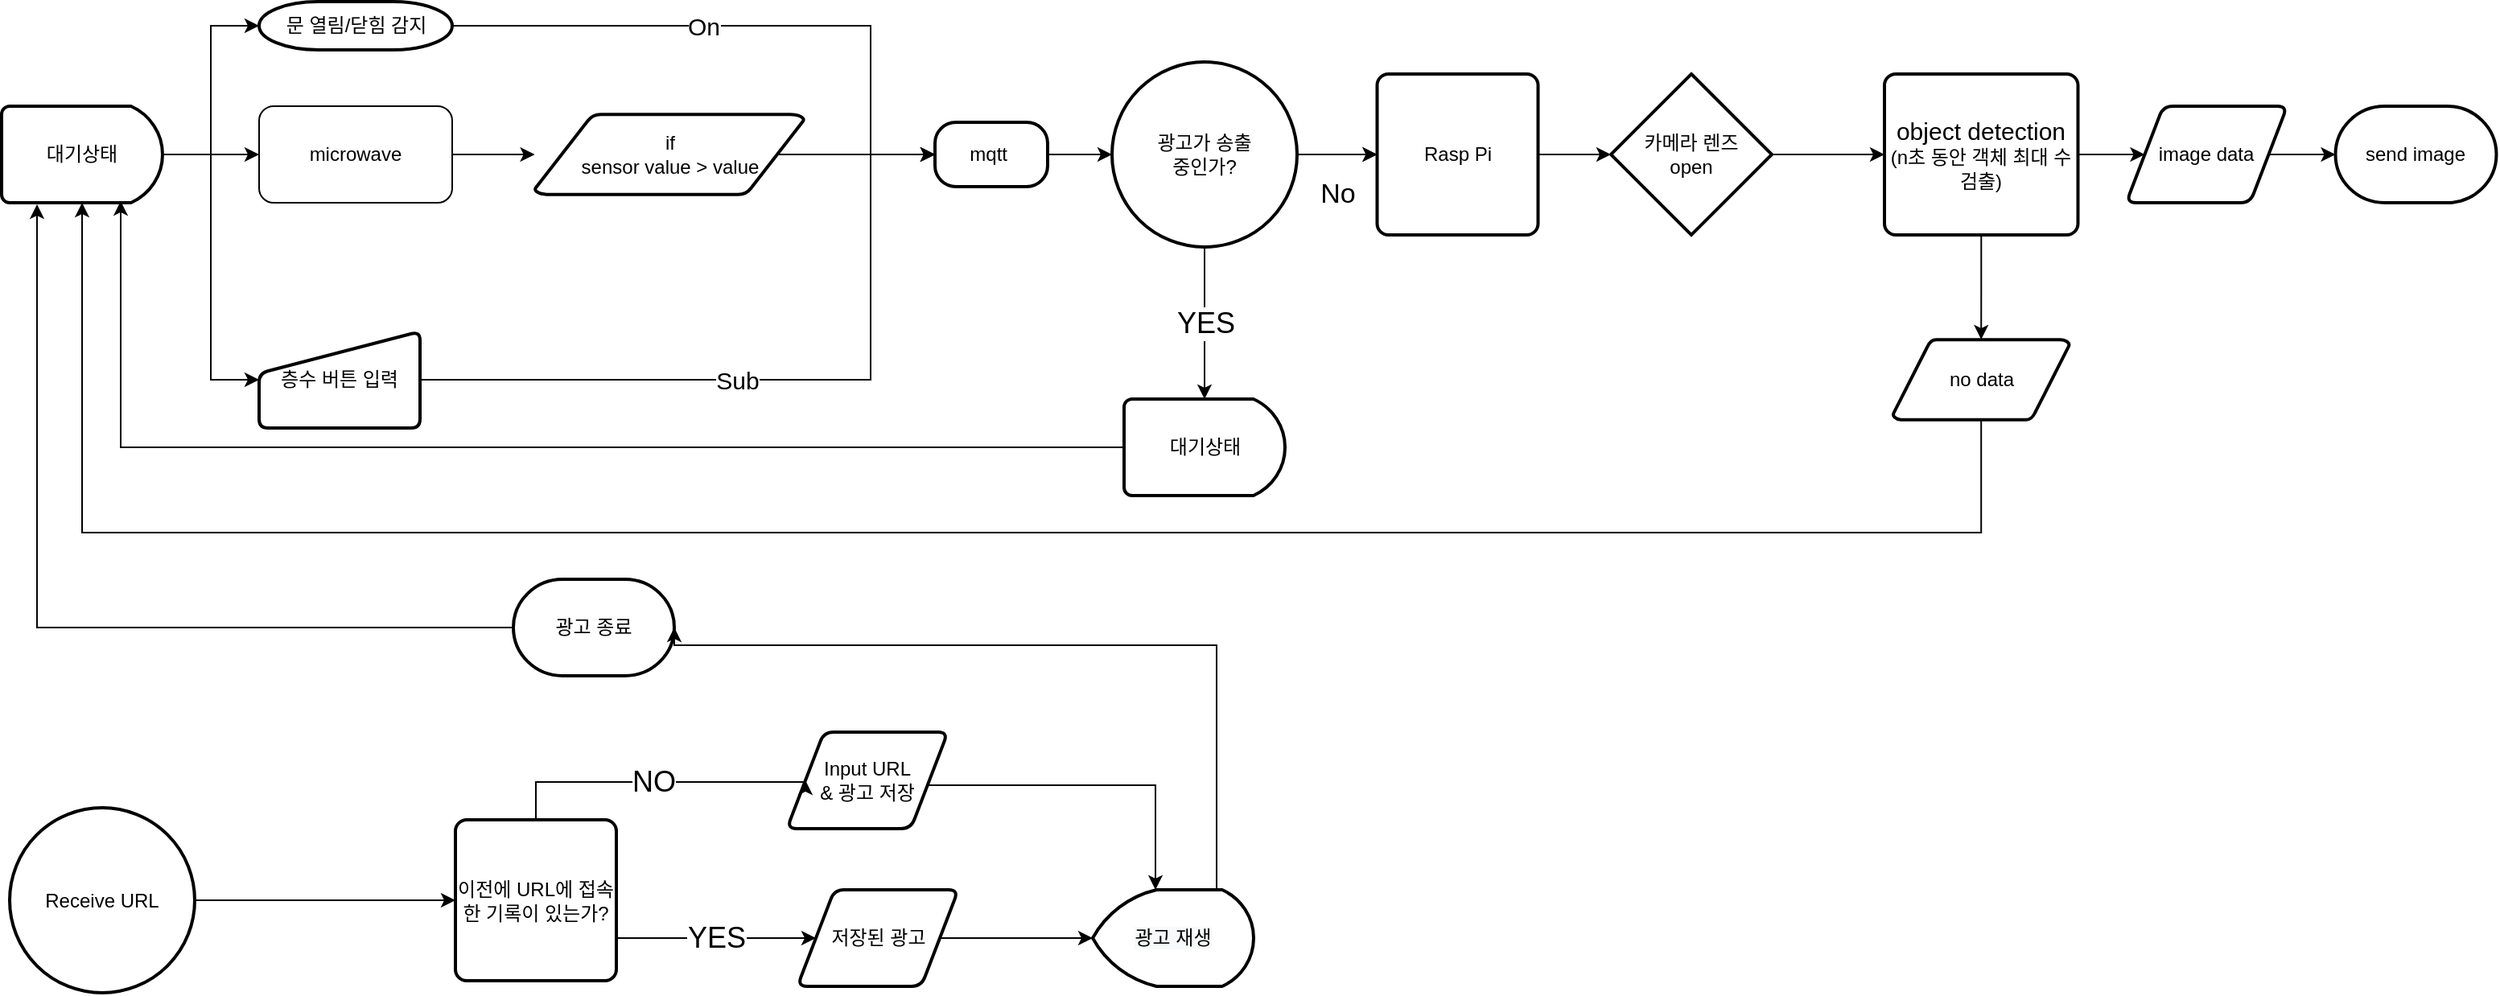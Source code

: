 <mxfile version="14.7.2" type="google" pages="5"><diagram id="6a731a19-8d31-9384-78a2-239565b7b9f0" name="IoT"><mxGraphModel dx="1278" dy="579" grid="0" gridSize="10" guides="1" tooltips="1" connect="1" arrows="1" fold="1" page="1" pageScale="1" pageWidth="1654" pageHeight="1169" background="#ffffff" math="0" shadow="0"><root><mxCell id="0"/><mxCell id="1" parent="0"/><mxCell id="0L0lyZkPTc4a2upTLPFM-5" value="&lt;font style=&quot;font-size: 15px&quot;&gt;On&lt;/font&gt;" style="edgeStyle=orthogonalEdgeStyle;rounded=0;orthogonalLoop=1;jettySize=auto;html=1;entryX=0;entryY=0.5;entryDx=0;entryDy=0;strokeWidth=1;" parent="1" source="2" target="kLrhog0f_du2Ub-6xBdH-16" edge="1"><mxGeometry x="-0.179" relative="1" as="geometry"><Array as="points"><mxPoint x="550" y="285"/><mxPoint x="550" y="365"/></Array><mxPoint as="offset"/></mxGeometry></mxCell><mxCell id="2" value="문 열림/닫힘 감지" style="shape=mxgraph.flowchart.terminator;strokeWidth=2;gradientColor=none;gradientDirection=north;fontStyle=0;html=1;" parent="1" vertex="1"><mxGeometry x="170" y="270" width="120" height="30" as="geometry"/></mxCell><mxCell id="DZW-E4V7m1o3zC8-HiJV-17" style="edgeStyle=orthogonalEdgeStyle;rounded=0;orthogonalLoop=1;jettySize=auto;html=1;entryX=0.5;entryY=1;entryDx=0;entryDy=0;entryPerimeter=0;strokeWidth=1;" parent="1" source="4" target="os63D1oSxKzmY9uYkZxq-5" edge="1"><mxGeometry relative="1" as="geometry"><Array as="points"><mxPoint x="1240" y="600"/><mxPoint x="60" y="600"/></Array></mxGeometry></mxCell><mxCell id="4" value="no data" style="shape=mxgraph.flowchart.data;strokeWidth=2;gradientColor=none;gradientDirection=north;fontStyle=0;html=1;" parent="1" vertex="1"><mxGeometry x="1185.31" y="480" width="109.63" height="50" as="geometry"/></mxCell><mxCell id="kLrhog0f_du2Ub-6xBdH-21" value="" style="edgeStyle=orthogonalEdgeStyle;rounded=0;orthogonalLoop=1;jettySize=auto;html=1;exitX=0.905;exitY=0.5;exitDx=0;exitDy=0;exitPerimeter=0;" parent="1" source="5" target="kLrhog0f_du2Ub-6xBdH-16" edge="1"><mxGeometry relative="1" as="geometry"><Array as="points"><mxPoint x="520" y="365"/><mxPoint x="520" y="365"/></Array></mxGeometry></mxCell><mxCell id="5" value="if&lt;br&gt;sensor value &amp;gt; value" style="shape=mxgraph.flowchart.data;strokeWidth=2;gradientColor=none;gradientDirection=north;fontStyle=0;html=1;" parent="1" vertex="1"><mxGeometry x="341.28" y="340" width="167.44" height="50" as="geometry"/></mxCell><mxCell id="kLrhog0f_du2Ub-6xBdH-20" value="" style="edgeStyle=orthogonalEdgeStyle;rounded=0;orthogonalLoop=1;jettySize=auto;html=1;" parent="1" source="4vCHAa81VKQxLJ4Z6cBY-57" target="5" edge="1"><mxGeometry relative="1" as="geometry"/></mxCell><mxCell id="4vCHAa81VKQxLJ4Z6cBY-57" value="microwave" style="rounded=1;whiteSpace=wrap;html=1;" parent="1" vertex="1"><mxGeometry x="170" y="335" width="120" height="60" as="geometry"/></mxCell><mxCell id="kLrhog0f_du2Ub-6xBdH-16" value="mqtt&amp;nbsp;" style="rounded=1;whiteSpace=wrap;html=1;absoluteArcSize=1;arcSize=26;strokeWidth=2;" parent="1" vertex="1"><mxGeometry x="590" y="345" width="70" height="40" as="geometry"/></mxCell><mxCell id="kLrhog0f_du2Ub-6xBdH-22" value="send image" style="strokeWidth=2;html=1;shape=mxgraph.flowchart.terminator;whiteSpace=wrap;" parent="1" vertex="1"><mxGeometry x="1460.25" y="335" width="100" height="60" as="geometry"/></mxCell><mxCell id="kLrhog0f_du2Ub-6xBdH-37" value="" style="edgeStyle=orthogonalEdgeStyle;rounded=0;orthogonalLoop=1;jettySize=auto;html=1;" parent="1" source="kLrhog0f_du2Ub-6xBdH-26" target="kLrhog0f_du2Ub-6xBdH-36" edge="1"><mxGeometry relative="1" as="geometry"/></mxCell><mxCell id="kLrhog0f_du2Ub-6xBdH-26" value="Rasp Pi" style="rounded=1;whiteSpace=wrap;html=1;absoluteArcSize=1;arcSize=14;strokeWidth=2;" parent="1" vertex="1"><mxGeometry x="864.75" y="315" width="100" height="100" as="geometry"/></mxCell><mxCell id="kLrhog0f_du2Ub-6xBdH-38" value="&lt;font style=&quot;font-size: 15px&quot;&gt;Sub&lt;/font&gt;" style="edgeStyle=orthogonalEdgeStyle;rounded=0;orthogonalLoop=1;jettySize=auto;html=1;entryX=0;entryY=0.5;entryDx=0;entryDy=0;exitX=1;exitY=0.5;exitDx=0;exitDy=0;" parent="1" source="kLrhog0f_du2Ub-6xBdH-29" target="kLrhog0f_du2Ub-6xBdH-16" edge="1"><mxGeometry x="-0.146" relative="1" as="geometry"><mxPoint x="599.5" y="395" as="targetPoint"/><Array as="points"><mxPoint x="550" y="505"/><mxPoint x="550" y="365"/></Array><mxPoint as="offset"/></mxGeometry></mxCell><mxCell id="kLrhog0f_du2Ub-6xBdH-29" value="층수 버튼 입력" style="html=1;strokeWidth=2;shape=manualInput;whiteSpace=wrap;rounded=1;size=26;arcSize=11;" parent="1" vertex="1"><mxGeometry x="170" y="475" width="100" height="60" as="geometry"/></mxCell><mxCell id="kLrhog0f_du2Ub-6xBdH-33" value="" style="edgeStyle=orthogonalEdgeStyle;rounded=0;orthogonalLoop=1;jettySize=auto;html=1;entryX=0;entryY=0.5;entryDx=0;entryDy=0;entryPerimeter=0;exitX=1;exitY=0.5;exitDx=0;exitDy=0;" parent="1" source="kLrhog0f_du2Ub-6xBdH-16" target="DZW-E4V7m1o3zC8-HiJV-6" edge="1"><mxGeometry relative="1" as="geometry"><mxPoint x="638.0" y="365" as="sourcePoint"/></mxGeometry></mxCell><mxCell id="lHPZBXnym1oMWe0R6BOs-6" value="" style="edgeStyle=orthogonalEdgeStyle;rounded=0;orthogonalLoop=1;jettySize=auto;html=1;" parent="1" source="kLrhog0f_du2Ub-6xBdH-36" target="kLrhog0f_du2Ub-6xBdH-39" edge="1"><mxGeometry relative="1" as="geometry"/></mxCell><mxCell id="kLrhog0f_du2Ub-6xBdH-36" value="카메라 렌즈&lt;br&gt;open" style="strokeWidth=2;html=1;shape=mxgraph.flowchart.decision;whiteSpace=wrap;" parent="1" vertex="1"><mxGeometry x="1010" y="315" width="100" height="100" as="geometry"/></mxCell><mxCell id="kLrhog0f_du2Ub-6xBdH-42" value="" style="edgeStyle=orthogonalEdgeStyle;rounded=0;orthogonalLoop=1;jettySize=auto;html=1;" parent="1" source="kLrhog0f_du2Ub-6xBdH-39" target="kLrhog0f_du2Ub-6xBdH-41" edge="1"><mxGeometry relative="1" as="geometry"/></mxCell><mxCell id="kLrhog0f_du2Ub-6xBdH-44" value="" style="edgeStyle=orthogonalEdgeStyle;rounded=0;orthogonalLoop=1;jettySize=auto;html=1;" parent="1" source="kLrhog0f_du2Ub-6xBdH-39" target="4" edge="1"><mxGeometry relative="1" as="geometry"/></mxCell><mxCell id="kLrhog0f_du2Ub-6xBdH-39" value="&lt;font style=&quot;font-size: 15px&quot;&gt;object detection&lt;/font&gt;&lt;br&gt;(n초 동안 객체 최대 수 검출)" style="rounded=1;whiteSpace=wrap;html=1;absoluteArcSize=1;arcSize=14;strokeWidth=2;" parent="1" vertex="1"><mxGeometry x="1180" y="315" width="120.25" height="100" as="geometry"/></mxCell><mxCell id="kLrhog0f_du2Ub-6xBdH-43" value="" style="edgeStyle=orthogonalEdgeStyle;rounded=0;orthogonalLoop=1;jettySize=auto;html=1;" parent="1" source="kLrhog0f_du2Ub-6xBdH-41" target="kLrhog0f_du2Ub-6xBdH-22" edge="1"><mxGeometry relative="1" as="geometry"/></mxCell><mxCell id="kLrhog0f_du2Ub-6xBdH-41" value="image data" style="shape=parallelogram;html=1;strokeWidth=2;perimeter=parallelogramPerimeter;whiteSpace=wrap;rounded=1;arcSize=12;size=0.23;" parent="1" vertex="1"><mxGeometry x="1330.25" y="335" width="100" height="60" as="geometry"/></mxCell><mxCell id="9AquqpQVFbhrbErcAZ8Z-5" value="" style="edgeStyle=orthogonalEdgeStyle;rounded=0;orthogonalLoop=1;jettySize=auto;html=1;strokeWidth=1;" parent="1" source="os63D1oSxKzmY9uYkZxq-5" target="4vCHAa81VKQxLJ4Z6cBY-57" edge="1"><mxGeometry relative="1" as="geometry"/></mxCell><mxCell id="9AquqpQVFbhrbErcAZ8Z-6" style="edgeStyle=orthogonalEdgeStyle;rounded=0;orthogonalLoop=1;jettySize=auto;html=1;entryX=0;entryY=0.5;entryDx=0;entryDy=0;entryPerimeter=0;strokeWidth=1;" parent="1" source="os63D1oSxKzmY9uYkZxq-5" target="2" edge="1"><mxGeometry relative="1" as="geometry"/></mxCell><mxCell id="9AquqpQVFbhrbErcAZ8Z-7" style="edgeStyle=orthogonalEdgeStyle;rounded=0;orthogonalLoop=1;jettySize=auto;html=1;entryX=0;entryY=0.5;entryDx=0;entryDy=0;strokeWidth=1;" parent="1" source="os63D1oSxKzmY9uYkZxq-5" target="kLrhog0f_du2Ub-6xBdH-29" edge="1"><mxGeometry relative="1" as="geometry"/></mxCell><mxCell id="os63D1oSxKzmY9uYkZxq-5" value="대기상태" style="strokeWidth=2;html=1;shape=mxgraph.flowchart.delay;whiteSpace=wrap;" parent="1" vertex="1"><mxGeometry x="10" y="335" width="100" height="60" as="geometry"/></mxCell><mxCell id="DZW-E4V7m1o3zC8-HiJV-18" value="" style="edgeStyle=orthogonalEdgeStyle;rounded=0;orthogonalLoop=1;jettySize=auto;html=1;strokeWidth=1;" parent="1" source="DZW-E4V7m1o3zC8-HiJV-6" target="kLrhog0f_du2Ub-6xBdH-26" edge="1"><mxGeometry relative="1" as="geometry"/></mxCell><mxCell id="DZW-E4V7m1o3zC8-HiJV-20" value="&lt;font style=&quot;font-size: 17px&quot;&gt;No&lt;/font&gt;" style="edgeStyle=orthogonalEdgeStyle;rounded=0;orthogonalLoop=1;jettySize=auto;html=1;strokeWidth=1;" parent="1" source="DZW-E4V7m1o3zC8-HiJV-6" target="kLrhog0f_du2Ub-6xBdH-26" edge="1"><mxGeometry x="0.005" y="-25" relative="1" as="geometry"><mxPoint as="offset"/></mxGeometry></mxCell><mxCell id="rvYcJfjslklt8W-nz_Ns-29" value="YES" style="edgeStyle=orthogonalEdgeStyle;rounded=0;orthogonalLoop=1;jettySize=auto;html=1;fontSize=18;strokeWidth=1;" parent="1" source="DZW-E4V7m1o3zC8-HiJV-6" target="rvYcJfjslklt8W-nz_Ns-22" edge="1"><mxGeometry relative="1" as="geometry"/></mxCell><mxCell id="DZW-E4V7m1o3zC8-HiJV-6" value="광고가 송출&lt;br&gt;중인가?" style="strokeWidth=2;html=1;shape=mxgraph.flowchart.start_2;whiteSpace=wrap;" parent="1" vertex="1"><mxGeometry x="700" y="307.5" width="115" height="115" as="geometry"/></mxCell><mxCell id="rvYcJfjslklt8W-nz_Ns-13" style="edgeStyle=orthogonalEdgeStyle;rounded=0;orthogonalLoop=1;jettySize=auto;html=1;strokeWidth=1;entryX=0;entryY=0.5;entryDx=0;entryDy=0;" parent="1" source="UejpZ6vx8IKyAP0U_ylM-5" target="1WW2iEEETXKsHv_cwxz_-6" edge="1"><mxGeometry relative="1" as="geometry"><mxPoint x="301" y="828.5" as="targetPoint"/></mxGeometry></mxCell><mxCell id="UejpZ6vx8IKyAP0U_ylM-5" value="Receive URL" style="strokeWidth=2;html=1;shape=mxgraph.flowchart.start_2;whiteSpace=wrap;" parent="1" vertex="1"><mxGeometry x="15" y="771" width="115" height="115" as="geometry"/></mxCell><mxCell id="rvYcJfjslklt8W-nz_Ns-11" value="" style="edgeStyle=orthogonalEdgeStyle;rounded=0;orthogonalLoop=1;jettySize=auto;html=1;strokeWidth=1;entryX=0.39;entryY=0;entryDx=0;entryDy=0;entryPerimeter=0;" parent="1" source="rvYcJfjslklt8W-nz_Ns-8" target="0Ti34x_J8czGf0Ud5RYM-6" edge="1"><mxGeometry relative="1" as="geometry"><mxPoint x="844.5" y="777.5" as="targetPoint"/><Array as="points"><mxPoint x="727" y="757"/></Array></mxGeometry></mxCell><mxCell id="rvYcJfjslklt8W-nz_Ns-8" value="Input URL&lt;br&gt;&amp;amp; 광고 저장" style="shape=parallelogram;html=1;strokeWidth=2;perimeter=parallelogramPerimeter;whiteSpace=wrap;rounded=1;arcSize=12;size=0.23;" parent="1" vertex="1"><mxGeometry x="498" y="724" width="100" height="60" as="geometry"/></mxCell><mxCell id="lHPZBXnym1oMWe0R6BOs-5" style="edgeStyle=orthogonalEdgeStyle;rounded=0;orthogonalLoop=1;jettySize=auto;html=1;entryX=0.74;entryY=0.983;entryDx=0;entryDy=0;entryPerimeter=0;" parent="1" source="rvYcJfjslklt8W-nz_Ns-22" target="os63D1oSxKzmY9uYkZxq-5" edge="1"><mxGeometry relative="1" as="geometry"><mxPoint x="116" y="431" as="targetPoint"/><Array as="points"><mxPoint x="84" y="547"/></Array></mxGeometry></mxCell><mxCell id="rvYcJfjslklt8W-nz_Ns-22" value="대기상태" style="strokeWidth=2;html=1;shape=mxgraph.flowchart.delay;whiteSpace=wrap;" parent="1" vertex="1"><mxGeometry x="707.5" y="517" width="100" height="60" as="geometry"/></mxCell><mxCell id="0Ti34x_J8czGf0Ud5RYM-8" style="edgeStyle=orthogonalEdgeStyle;rounded=0;orthogonalLoop=1;jettySize=auto;html=1;entryX=0.22;entryY=1.017;entryDx=0;entryDy=0;entryPerimeter=0;" parent="1" source="rvYcJfjslklt8W-nz_Ns-32" target="os63D1oSxKzmY9uYkZxq-5" edge="1"><mxGeometry relative="1" as="geometry"/></mxCell><mxCell id="rvYcJfjslklt8W-nz_Ns-32" value="광고 종료" style="strokeWidth=2;html=1;shape=mxgraph.flowchart.terminator;whiteSpace=wrap;" parent="1" vertex="1"><mxGeometry x="328" y="629" width="100" height="60" as="geometry"/></mxCell><mxCell id="0Ti34x_J8czGf0Ud5RYM-7" style="edgeStyle=orthogonalEdgeStyle;rounded=0;orthogonalLoop=1;jettySize=auto;html=1;entryX=1;entryY=0.5;entryDx=0;entryDy=0;entryPerimeter=0;exitX=0.5;exitY=0;exitDx=0;exitDy=0;exitPerimeter=0;" parent="1" source="0Ti34x_J8czGf0Ud5RYM-6" target="rvYcJfjslklt8W-nz_Ns-32" edge="1"><mxGeometry relative="1" as="geometry"><Array as="points"><mxPoint x="765" y="824"/><mxPoint x="765" y="670"/></Array></mxGeometry></mxCell><mxCell id="0Ti34x_J8czGf0Ud5RYM-6" value="&lt;span style=&quot;color: rgb(0 , 0 , 0) ; font-family: &amp;#34;helvetica&amp;#34; ; font-size: 12px ; font-style: normal ; font-weight: 400 ; letter-spacing: normal ; text-align: center ; text-indent: 0px ; text-transform: none ; word-spacing: 0px ; background-color: rgb(248 , 249 , 250) ; display: inline ; float: none&quot;&gt;광고 재생&lt;/span&gt;" style="strokeWidth=2;html=1;shape=mxgraph.flowchart.display;whiteSpace=wrap;" parent="1" vertex="1"><mxGeometry x="688" y="822" width="100" height="60" as="geometry"/></mxCell><mxCell id="1WW2iEEETXKsHv_cwxz_-11" value="&lt;font style=&quot;font-size: 18px&quot;&gt;NO&lt;/font&gt;" style="edgeStyle=orthogonalEdgeStyle;rounded=0;orthogonalLoop=1;jettySize=auto;html=1;entryX=0;entryY=0.5;entryDx=0;entryDy=0;exitX=0.5;exitY=0;exitDx=0;exitDy=0;" parent="1" source="1WW2iEEETXKsHv_cwxz_-6" target="rvYcJfjslklt8W-nz_Ns-8" edge="1"><mxGeometry relative="1" as="geometry"><Array as="points"><mxPoint x="342" y="755"/></Array></mxGeometry></mxCell><mxCell id="1WW2iEEETXKsHv_cwxz_-12" value="&lt;font style=&quot;font-size: 18px&quot;&gt;YES&lt;/font&gt;" style="edgeStyle=orthogonalEdgeStyle;rounded=0;orthogonalLoop=1;jettySize=auto;html=1;entryX=0;entryY=0.5;entryDx=0;entryDy=0;" parent="1" source="1WW2iEEETXKsHv_cwxz_-6" target="1WW2iEEETXKsHv_cwxz_-15" edge="1"><mxGeometry relative="1" as="geometry"><mxPoint x="687" y="852" as="targetPoint"/><Array as="points"><mxPoint x="505" y="852"/></Array></mxGeometry></mxCell><mxCell id="1WW2iEEETXKsHv_cwxz_-6" value="이전에 URL에 접속한 기록이 있는가?" style="rounded=1;whiteSpace=wrap;html=1;absoluteArcSize=1;arcSize=14;strokeWidth=2;" parent="1" vertex="1"><mxGeometry x="292" y="778.5" width="100" height="100" as="geometry"/></mxCell><mxCell id="1WW2iEEETXKsHv_cwxz_-16" value="" style="edgeStyle=orthogonalEdgeStyle;rounded=0;orthogonalLoop=1;jettySize=auto;html=1;" parent="1" source="1WW2iEEETXKsHv_cwxz_-15" target="0Ti34x_J8czGf0Ud5RYM-6" edge="1"><mxGeometry relative="1" as="geometry"/></mxCell><mxCell id="1WW2iEEETXKsHv_cwxz_-15" value="저장된 광고" style="shape=parallelogram;html=1;strokeWidth=2;perimeter=parallelogramPerimeter;whiteSpace=wrap;rounded=1;arcSize=12;size=0.23;" parent="1" vertex="1"><mxGeometry x="504.5" y="822" width="100" height="60" as="geometry"/></mxCell></root></mxGraphModel></diagram><diagram id="KIriYo3_yGiUEVSau4Bz" name="Bigdata/AI"><mxGraphModel dx="1038" dy="579" grid="1" gridSize="10" guides="1" tooltips="1" connect="1" arrows="1" fold="1" page="1" pageScale="1" pageWidth="1654" pageHeight="1169" math="0" shadow="0"><root><mxCell id="YdiZ8Mtbd0uR2BjOPXpU-0"/><mxCell id="YdiZ8Mtbd0uR2BjOPXpU-1" parent="YdiZ8Mtbd0uR2BjOPXpU-0"/><mxCell id="hsTxAf-NQBLJAWXbeVJm-9" value="" style="rounded=0;whiteSpace=wrap;html=1;fillColor=#fff2cc;strokeColor=#d6b656;" parent="YdiZ8Mtbd0uR2BjOPXpU-1" vertex="1"><mxGeometry x="180" y="380" width="290" height="270" as="geometry"/></mxCell><mxCell id="5QKSzNMOS9ExMlASNMdI-1" style="edgeStyle=orthogonalEdgeStyle;rounded=0;orthogonalLoop=1;jettySize=auto;html=1;entryX=0;entryY=0.5;entryDx=0;entryDy=0;" parent="YdiZ8Mtbd0uR2BjOPXpU-1" source="Z6eyjosJhFzB1I8NnXAK-0" target="5QKSzNMOS9ExMlASNMdI-0" edge="1"><mxGeometry relative="1" as="geometry"/></mxCell><mxCell id="Z6eyjosJhFzB1I8NnXAK-0" value="Recieve&lt;br&gt;image" style="shape=parallelogram;html=1;strokeWidth=2;perimeter=parallelogramPerimeter;whiteSpace=wrap;rounded=1;arcSize=12;size=0.23;" parent="YdiZ8Mtbd0uR2BjOPXpU-1" vertex="1"><mxGeometry x="40" y="190" width="100" height="60" as="geometry"/></mxCell><mxCell id="bldcjsXHkCifo4r7-LHC-4" value="Plan B" style="edgeStyle=orthogonalEdgeStyle;rounded=0;orthogonalLoop=1;jettySize=auto;html=1;entryX=0.5;entryY=1;entryDx=0;entryDy=0;" parent="YdiZ8Mtbd0uR2BjOPXpU-1" source="5QKSzNMOS9ExMlASNMdI-0" target="o1f0ozuKaxXAN86w33DW-3" edge="1"><mxGeometry relative="1" as="geometry"/></mxCell><mxCell id="5qCeNKH0Jsaax_XJ6Z06-0" value="" style="edgeStyle=orthogonalEdgeStyle;rounded=0;orthogonalLoop=1;jettySize=auto;html=1;" parent="YdiZ8Mtbd0uR2BjOPXpU-1" source="5QKSzNMOS9ExMlASNMdI-0" target="NSJDkaa-qAc7B3_hGXD4-2" edge="1"><mxGeometry relative="1" as="geometry"/></mxCell><mxCell id="sbk_IypddMLZnNiGERbM-0" value="Plan A" style="edgeStyle=orthogonalEdgeStyle;rounded=0;orthogonalLoop=1;jettySize=auto;html=1;" parent="YdiZ8Mtbd0uR2BjOPXpU-1" source="5QKSzNMOS9ExMlASNMdI-0" target="NSJDkaa-qAc7B3_hGXD4-2" edge="1"><mxGeometry relative="1" as="geometry"/></mxCell><mxCell id="5QKSzNMOS9ExMlASNMdI-0" value="Face Detection" style="rounded=1;whiteSpace=wrap;html=1;absoluteArcSize=1;arcSize=14;strokeWidth=2;" parent="YdiZ8Mtbd0uR2BjOPXpU-1" vertex="1"><mxGeometry x="190" y="190" width="70" height="60" as="geometry"/></mxCell><mxCell id="AeA45TWOt7bx4TRmclxK-5" style="edgeStyle=orthogonalEdgeStyle;rounded=0;orthogonalLoop=1;jettySize=auto;html=1;" parent="YdiZ8Mtbd0uR2BjOPXpU-1" source="5QKSzNMOS9ExMlASNMdI-8" edge="1"><mxGeometry relative="1" as="geometry"><mxPoint x="369" y="400" as="targetPoint"/></mxGeometry></mxCell><mxCell id="5QKSzNMOS9ExMlASNMdI-8" value="Database1" style="strokeWidth=2;html=1;shape=mxgraph.flowchart.database;whiteSpace=wrap;" parent="YdiZ8Mtbd0uR2BjOPXpU-1" vertex="1"><mxGeometry x="338.58" y="290" width="60" height="70" as="geometry"/></mxCell><mxCell id="J4vcg_HpCJEqmdKo0mIh-0" style="edgeStyle=orthogonalEdgeStyle;rounded=0;orthogonalLoop=1;jettySize=auto;html=1;exitX=1;exitY=0;exitDx=0;exitDy=0;entryX=1;entryY=0;entryDx=0;entryDy=0;" parent="YdiZ8Mtbd0uR2BjOPXpU-1" source="Z6eyjosJhFzB1I8NnXAK-0" target="Z6eyjosJhFzB1I8NnXAK-0" edge="1"><mxGeometry relative="1" as="geometry"><mxPoint x="285" y="136" as="sourcePoint"/><mxPoint x="390" y="90" as="targetPoint"/><Array as="points"/></mxGeometry></mxCell><mxCell id="5qCeNKH0Jsaax_XJ6Z06-1" style="edgeStyle=orthogonalEdgeStyle;rounded=0;orthogonalLoop=1;jettySize=auto;html=1;" parent="YdiZ8Mtbd0uR2BjOPXpU-1" source="NSJDkaa-qAc7B3_hGXD4-2" edge="1"><mxGeometry relative="1" as="geometry"><mxPoint x="368.575" y="290" as="targetPoint"/></mxGeometry></mxCell><mxCell id="V1GJj3Adu8NDtLQ6OBXG-3" style="edgeStyle=orthogonalEdgeStyle;rounded=0;orthogonalLoop=1;jettySize=auto;html=1;entryX=0;entryY=0.5;entryDx=0;entryDy=0;" parent="YdiZ8Mtbd0uR2BjOPXpU-1" source="NSJDkaa-qAc7B3_hGXD4-2" target="V1GJj3Adu8NDtLQ6OBXG-1" edge="1"><mxGeometry relative="1" as="geometry"/></mxCell><mxCell id="NSJDkaa-qAc7B3_hGXD4-2" value="Crop&lt;br&gt;Image" style="rounded=1;whiteSpace=wrap;html=1;absoluteArcSize=1;arcSize=14;strokeWidth=2;" parent="YdiZ8Mtbd0uR2BjOPXpU-1" vertex="1"><mxGeometry x="334.29" y="190" width="68.57" height="60" as="geometry"/></mxCell><mxCell id="bldcjsXHkCifo4r7-LHC-3" style="edgeStyle=orthogonalEdgeStyle;rounded=0;orthogonalLoop=1;jettySize=auto;html=1;entryX=0.5;entryY=0;entryDx=0;entryDy=0;" parent="YdiZ8Mtbd0uR2BjOPXpU-1" source="o1f0ozuKaxXAN86w33DW-3" target="NSJDkaa-qAc7B3_hGXD4-2" edge="1"><mxGeometry relative="1" as="geometry"/></mxCell><mxCell id="o1f0ozuKaxXAN86w33DW-3" value="최대인원&lt;br&gt;image&amp;nbsp;&lt;br&gt;Choice" style="rounded=1;whiteSpace=wrap;html=1;absoluteArcSize=1;arcSize=14;strokeWidth=2;" parent="YdiZ8Mtbd0uR2BjOPXpU-1" vertex="1"><mxGeometry x="190.0" y="40" width="70" height="60" as="geometry"/></mxCell><mxCell id="V1GJj3Adu8NDtLQ6OBXG-7" style="edgeStyle=orthogonalEdgeStyle;rounded=0;orthogonalLoop=1;jettySize=auto;html=1;entryX=1;entryY=0.5;entryDx=0;entryDy=0;entryPerimeter=0;" parent="YdiZ8Mtbd0uR2BjOPXpU-1" source="5qCeNKH0Jsaax_XJ6Z06-5" target="AeA45TWOt7bx4TRmclxK-1" edge="1"><mxGeometry relative="1" as="geometry"><mxPoint x="570" y="220" as="targetPoint"/><Array as="points"><mxPoint x="610" y="220"/><mxPoint x="610" y="325"/></Array></mxGeometry></mxCell><mxCell id="oHiB47pWWriO_SvAyiEb-20" style="edgeStyle=orthogonalEdgeStyle;rounded=0;orthogonalLoop=1;jettySize=auto;html=1;entryX=0;entryY=0.5;entryDx=0;entryDy=0;" parent="YdiZ8Mtbd0uR2BjOPXpU-1" source="5qCeNKH0Jsaax_XJ6Z06-5" target="oHiB47pWWriO_SvAyiEb-1" edge="1"><mxGeometry relative="1" as="geometry"><Array as="points"><mxPoint x="610" y="220"/><mxPoint x="610" y="180"/></Array></mxGeometry></mxCell><mxCell id="5qCeNKH0Jsaax_XJ6Z06-5" value="Gender&lt;br&gt;Model" style="rounded=1;whiteSpace=wrap;html=1;absoluteArcSize=1;arcSize=14;strokeWidth=2;" parent="YdiZ8Mtbd0uR2BjOPXpU-1" vertex="1"><mxGeometry x="470" y="190" width="80" height="60" as="geometry"/></mxCell><mxCell id="yha6ERb3TJFUeO9i6CeJ-1" value="" style="endArrow=classic;html=1;entryX=0;entryY=0.5;entryDx=0;entryDy=0;exitX=1;exitY=0.5;exitDx=0;exitDy=0;" parent="YdiZ8Mtbd0uR2BjOPXpU-1" source="NSJDkaa-qAc7B3_hGXD4-2" target="5qCeNKH0Jsaax_XJ6Z06-5" edge="1"><mxGeometry width="50" height="50" relative="1" as="geometry"><mxPoint x="390" y="270" as="sourcePoint"/><mxPoint x="440" y="220" as="targetPoint"/></mxGeometry></mxCell><mxCell id="_xKPpDHgc93_hL_ZsAyD-0" value="Face Detection" style="rounded=1;whiteSpace=wrap;html=1;absoluteArcSize=1;arcSize=14;strokeWidth=2;" parent="YdiZ8Mtbd0uR2BjOPXpU-1" vertex="1"><mxGeometry x="190" y="190" width="70" height="60" as="geometry"/></mxCell><mxCell id="hsTxAf-NQBLJAWXbeVJm-3" style="edgeStyle=orthogonalEdgeStyle;rounded=0;orthogonalLoop=1;jettySize=auto;html=1;entryX=1;entryY=0.5;entryDx=0;entryDy=0;" parent="YdiZ8Mtbd0uR2BjOPXpU-1" source="AeA45TWOt7bx4TRmclxK-1" target="AeA45TWOt7bx4TRmclxK-10" edge="1"><mxGeometry relative="1" as="geometry"/></mxCell><mxCell id="hsTxAf-NQBLJAWXbeVJm-5" style="edgeStyle=orthogonalEdgeStyle;rounded=0;orthogonalLoop=1;jettySize=auto;html=1;entryX=0.848;entryY=0.01;entryDx=0;entryDy=0;entryPerimeter=0;" parent="YdiZ8Mtbd0uR2BjOPXpU-1" source="AeA45TWOt7bx4TRmclxK-1" target="AeA45TWOt7bx4TRmclxK-14" edge="1"><mxGeometry relative="1" as="geometry"/></mxCell><mxCell id="AeA45TWOt7bx4TRmclxK-1" value="Database2" style="strokeWidth=2;html=1;shape=mxgraph.flowchart.database;whiteSpace=wrap;" parent="YdiZ8Mtbd0uR2BjOPXpU-1" vertex="1"><mxGeometry x="480" y="290" width="60" height="70" as="geometry"/></mxCell><mxCell id="AeA45TWOt7bx4TRmclxK-9" style="edgeStyle=orthogonalEdgeStyle;rounded=0;orthogonalLoop=1;jettySize=auto;html=1;" parent="YdiZ8Mtbd0uR2BjOPXpU-1" source="AeA45TWOt7bx4TRmclxK-6" edge="1"><mxGeometry relative="1" as="geometry"><mxPoint x="372.865" y="530" as="targetPoint"/></mxGeometry></mxCell><mxCell id="AeA45TWOt7bx4TRmclxK-6" value="중복인물&lt;br&gt;검출&lt;br&gt;모델" style="rounded=1;whiteSpace=wrap;html=1;absoluteArcSize=1;arcSize=14;strokeWidth=2;" parent="YdiZ8Mtbd0uR2BjOPXpU-1" vertex="1"><mxGeometry x="329.29" y="402" width="87.15" height="60" as="geometry"/></mxCell><mxCell id="hsTxAf-NQBLJAWXbeVJm-16" style="edgeStyle=orthogonalEdgeStyle;rounded=0;orthogonalLoop=1;jettySize=auto;html=1;entryX=0.178;entryY=-0.003;entryDx=0;entryDy=0;entryPerimeter=0;fontSize=16;" parent="YdiZ8Mtbd0uR2BjOPXpU-1" source="AeA45TWOt7bx4TRmclxK-10" target="AeA45TWOt7bx4TRmclxK-14" edge="1"><mxGeometry relative="1" as="geometry"/></mxCell><mxCell id="AeA45TWOt7bx4TRmclxK-10" value="Reach,&lt;br&gt;Frequency&lt;br&gt;데이터 추출 및 저장" style="rounded=1;whiteSpace=wrap;html=1;absoluteArcSize=1;arcSize=14;strokeWidth=2;" parent="YdiZ8Mtbd0uR2BjOPXpU-1" vertex="1"><mxGeometry x="313.93" y="530" width="117.87" height="70" as="geometry"/></mxCell><mxCell id="hsTxAf-NQBLJAWXbeVJm-12" value="" style="edgeStyle=orthogonalEdgeStyle;rounded=0;orthogonalLoop=1;jettySize=auto;html=1;fontSize=16;" parent="YdiZ8Mtbd0uR2BjOPXpU-1" source="AeA45TWOt7bx4TRmclxK-14" target="hsTxAf-NQBLJAWXbeVJm-11" edge="1"><mxGeometry relative="1" as="geometry"/></mxCell><mxCell id="AeA45TWOt7bx4TRmclxK-14" value="데이터 시각화" style="rounded=1;whiteSpace=wrap;html=1;absoluteArcSize=1;arcSize=14;strokeWidth=2;" parent="YdiZ8Mtbd0uR2BjOPXpU-1" vertex="1"><mxGeometry x="337.15" y="680" width="202.85" height="60" as="geometry"/></mxCell><mxCell id="hsTxAf-NQBLJAWXbeVJm-10" value="미정" style="text;html=1;strokeColor=none;fillColor=none;align=center;verticalAlign=middle;whiteSpace=wrap;rounded=0;fontStyle=1;fontSize=16;" parent="YdiZ8Mtbd0uR2BjOPXpU-1" vertex="1"><mxGeometry x="180" y="382" width="40" height="20" as="geometry"/></mxCell><mxCell id="hsTxAf-NQBLJAWXbeVJm-11" value="시각화 데이터 &lt;br&gt;웹 페이지&amp;nbsp;전송" style="rounded=1;whiteSpace=wrap;html=1;absoluteArcSize=1;arcSize=14;strokeWidth=2;" parent="YdiZ8Mtbd0uR2BjOPXpU-1" vertex="1"><mxGeometry x="337.15" y="790" width="202.85" height="60" as="geometry"/></mxCell><mxCell id="V1GJj3Adu8NDtLQ6OBXG-6" style="edgeStyle=orthogonalEdgeStyle;rounded=0;orthogonalLoop=1;jettySize=auto;html=1;entryX=1;entryY=0.5;entryDx=0;entryDy=0;entryPerimeter=0;" parent="YdiZ8Mtbd0uR2BjOPXpU-1" source="V1GJj3Adu8NDtLQ6OBXG-1" target="AeA45TWOt7bx4TRmclxK-1" edge="1"><mxGeometry relative="1" as="geometry"><Array as="points"><mxPoint x="610" y="140"/><mxPoint x="610" y="325"/></Array></mxGeometry></mxCell><mxCell id="oHiB47pWWriO_SvAyiEb-19" style="edgeStyle=orthogonalEdgeStyle;rounded=0;orthogonalLoop=1;jettySize=auto;html=1;entryX=0;entryY=0.5;entryDx=0;entryDy=0;" parent="YdiZ8Mtbd0uR2BjOPXpU-1" source="V1GJj3Adu8NDtLQ6OBXG-1" target="oHiB47pWWriO_SvAyiEb-1" edge="1"><mxGeometry relative="1" as="geometry"><Array as="points"><mxPoint x="610" y="140"/><mxPoint x="610" y="180"/></Array></mxGeometry></mxCell><mxCell id="V1GJj3Adu8NDtLQ6OBXG-1" value="Age&lt;br&gt;Model" style="rounded=1;whiteSpace=wrap;html=1;absoluteArcSize=1;arcSize=14;strokeWidth=2;" parent="YdiZ8Mtbd0uR2BjOPXpU-1" vertex="1"><mxGeometry x="470" y="110" width="80" height="60" as="geometry"/></mxCell><mxCell id="IXkcFRkMrhS2SsVFQ9Df-25" style="edgeStyle=orthogonalEdgeStyle;rounded=0;orthogonalLoop=1;jettySize=auto;html=1;entryX=0;entryY=0.5;entryDx=0;entryDy=0;endArrow=classic;endFill=1;" parent="YdiZ8Mtbd0uR2BjOPXpU-1" source="oHiB47pWWriO_SvAyiEb-1" target="IXkcFRkMrhS2SsVFQ9Df-27" edge="1"><mxGeometry relative="1" as="geometry"><mxPoint x="880" y="311" as="targetPoint"/></mxGeometry></mxCell><mxCell id="oHiB47pWWriO_SvAyiEb-1" value="kids&lt;br&gt;2030 M&lt;br&gt;2030 W&lt;br&gt;4050 M&lt;br&gt;4050 W&lt;br&gt;silver&lt;br&gt;&lt;br&gt;Count" style="rounded=1;whiteSpace=wrap;html=1;absoluteArcSize=1;arcSize=14;strokeWidth=2;" parent="YdiZ8Mtbd0uR2BjOPXpU-1" vertex="1"><mxGeometry x="680" y="111" width="90" height="140" as="geometry"/></mxCell><mxCell id="oHiB47pWWriO_SvAyiEb-22" value="Database2" style="strokeWidth=2;html=1;shape=mxgraph.flowchart.database;whiteSpace=wrap;" parent="YdiZ8Mtbd0uR2BjOPXpU-1" vertex="1"><mxGeometry x="1530" y="250" width="60" height="70" as="geometry"/></mxCell><mxCell id="oHiB47pWWriO_SvAyiEb-29" value="Raspberry Pi" style="rounded=1;whiteSpace=wrap;html=1;absoluteArcSize=1;arcSize=14;strokeWidth=2;" parent="YdiZ8Mtbd0uR2BjOPXpU-1" vertex="1"><mxGeometry x="1505" y="40" width="110" height="60" as="geometry"/></mxCell><mxCell id="hrOTLwaJK5cyrtQsEjAO-3" style="edgeStyle=orthogonalEdgeStyle;rounded=0;orthogonalLoop=1;jettySize=auto;html=1;entryX=0;entryY=0.5;entryDx=0;entryDy=0;" parent="YdiZ8Mtbd0uR2BjOPXpU-1" source="IXkcFRkMrhS2SsVFQ9Df-27" target="hrOTLwaJK5cyrtQsEjAO-1" edge="1"><mxGeometry relative="1" as="geometry"/></mxCell><mxCell id="hrOTLwaJK5cyrtQsEjAO-5" style="edgeStyle=orthogonalEdgeStyle;rounded=0;orthogonalLoop=1;jettySize=auto;html=1;entryX=0;entryY=0.5;entryDx=0;entryDy=0;" parent="YdiZ8Mtbd0uR2BjOPXpU-1" source="IXkcFRkMrhS2SsVFQ9Df-27" target="hrOTLwaJK5cyrtQsEjAO-2" edge="1"><mxGeometry relative="1" as="geometry"/></mxCell><mxCell id="IXkcFRkMrhS2SsVFQ9Df-27" value="Max(Count) 해당 광고&lt;br&gt;CPM 출력" style="rounded=1;whiteSpace=wrap;html=1;absoluteArcSize=1;arcSize=14;strokeWidth=2;" parent="YdiZ8Mtbd0uR2BjOPXpU-1" vertex="1"><mxGeometry x="827" y="151" width="160" height="60" as="geometry"/></mxCell><mxCell id="hrOTLwaJK5cyrtQsEjAO-11" style="edgeStyle=orthogonalEdgeStyle;rounded=0;orthogonalLoop=1;jettySize=auto;html=1;entryX=0;entryY=0.5;entryDx=0;entryDy=0;" parent="YdiZ8Mtbd0uR2BjOPXpU-1" source="hrOTLwaJK5cyrtQsEjAO-1" target="hrOTLwaJK5cyrtQsEjAO-6" edge="1"><mxGeometry relative="1" as="geometry"/></mxCell><mxCell id="hrOTLwaJK5cyrtQsEjAO-12" style="edgeStyle=orthogonalEdgeStyle;rounded=0;orthogonalLoop=1;jettySize=auto;html=1;entryX=0;entryY=0.5;entryDx=0;entryDy=0;" parent="YdiZ8Mtbd0uR2BjOPXpU-1" source="hrOTLwaJK5cyrtQsEjAO-1" target="hrOTLwaJK5cyrtQsEjAO-7" edge="1"><mxGeometry relative="1" as="geometry"/></mxCell><mxCell id="hrOTLwaJK5cyrtQsEjAO-1" value="NULL" style="rounded=1;whiteSpace=wrap;html=1;absoluteArcSize=1;arcSize=14;strokeWidth=2;" parent="YdiZ8Mtbd0uR2BjOPXpU-1" vertex="1"><mxGeometry x="1024" y="106" width="90" height="60" as="geometry"/></mxCell><mxCell id="hrOTLwaJK5cyrtQsEjAO-13" style="edgeStyle=orthogonalEdgeStyle;rounded=0;orthogonalLoop=1;jettySize=auto;html=1;entryX=0;entryY=0.5;entryDx=0;entryDy=0;" parent="YdiZ8Mtbd0uR2BjOPXpU-1" source="hrOTLwaJK5cyrtQsEjAO-2" target="hrOTLwaJK5cyrtQsEjAO-8" edge="1"><mxGeometry relative="1" as="geometry"/></mxCell><mxCell id="hrOTLwaJK5cyrtQsEjAO-14" style="edgeStyle=orthogonalEdgeStyle;rounded=0;orthogonalLoop=1;jettySize=auto;html=1;entryX=0;entryY=0.5;entryDx=0;entryDy=0;" parent="YdiZ8Mtbd0uR2BjOPXpU-1" source="hrOTLwaJK5cyrtQsEjAO-2" target="hrOTLwaJK5cyrtQsEjAO-9" edge="1"><mxGeometry relative="1" as="geometry"/></mxCell><mxCell id="hrOTLwaJK5cyrtQsEjAO-2" value="Not NULL&amp;nbsp;" style="rounded=1;whiteSpace=wrap;html=1;absoluteArcSize=1;arcSize=14;strokeWidth=2;" parent="YdiZ8Mtbd0uR2BjOPXpU-1" vertex="1"><mxGeometry x="1024" y="196" width="90" height="60" as="geometry"/></mxCell><mxCell id="hrOTLwaJK5cyrtQsEjAO-6" value="Multiple" style="rounded=1;whiteSpace=wrap;html=1;absoluteArcSize=1;arcSize=14;strokeWidth=2;" parent="YdiZ8Mtbd0uR2BjOPXpU-1" vertex="1"><mxGeometry x="1154" y="16" width="90" height="60" as="geometry"/></mxCell><mxCell id="hrOTLwaJK5cyrtQsEjAO-7" value="Single" style="rounded=1;whiteSpace=wrap;html=1;absoluteArcSize=1;arcSize=14;strokeWidth=2;" parent="YdiZ8Mtbd0uR2BjOPXpU-1" vertex="1"><mxGeometry x="1154" y="106" width="90" height="60" as="geometry"/></mxCell><mxCell id="hrOTLwaJK5cyrtQsEjAO-33" style="edgeStyle=orthogonalEdgeStyle;rounded=0;orthogonalLoop=1;jettySize=auto;html=1;entryX=0;entryY=0.5;entryDx=0;entryDy=0;" parent="YdiZ8Mtbd0uR2BjOPXpU-1" source="hrOTLwaJK5cyrtQsEjAO-8" edge="1"><mxGeometry relative="1" as="geometry"><mxPoint x="1400" y="181" as="targetPoint"/></mxGeometry></mxCell><mxCell id="hrOTLwaJK5cyrtQsEjAO-8" value="Max(CPM)&lt;br&gt;Single" style="rounded=1;whiteSpace=wrap;html=1;absoluteArcSize=1;arcSize=14;strokeWidth=2;" parent="YdiZ8Mtbd0uR2BjOPXpU-1" vertex="1"><mxGeometry x="1154" y="196" width="90" height="60" as="geometry"/></mxCell><mxCell id="hrOTLwaJK5cyrtQsEjAO-28" style="edgeStyle=orthogonalEdgeStyle;rounded=0;orthogonalLoop=1;jettySize=auto;html=1;entryX=0;entryY=0.5;entryDx=0;entryDy=0;" parent="YdiZ8Mtbd0uR2BjOPXpU-1" source="hrOTLwaJK5cyrtQsEjAO-9" target="hrOTLwaJK5cyrtQsEjAO-17" edge="1"><mxGeometry relative="1" as="geometry"/></mxCell><mxCell id="hrOTLwaJK5cyrtQsEjAO-9" value="Max(CPM)&lt;br&gt;Multiple" style="rounded=1;whiteSpace=wrap;html=1;absoluteArcSize=1;arcSize=14;strokeWidth=2;" parent="YdiZ8Mtbd0uR2BjOPXpU-1" vertex="1"><mxGeometry x="1154" y="286" width="90" height="60" as="geometry"/></mxCell><mxCell id="hrOTLwaJK5cyrtQsEjAO-22" style="edgeStyle=orthogonalEdgeStyle;rounded=0;orthogonalLoop=1;jettySize=auto;html=1;entryX=0;entryY=0.5;entryDx=0;entryDy=0;" parent="YdiZ8Mtbd0uR2BjOPXpU-1" source="hrOTLwaJK5cyrtQsEjAO-15" target="hrOTLwaJK5cyrtQsEjAO-19" edge="1"><mxGeometry relative="1" as="geometry"/></mxCell><mxCell id="hrOTLwaJK5cyrtQsEjAO-15" value="Multiple" style="rounded=1;whiteSpace=wrap;html=1;absoluteArcSize=1;arcSize=14;strokeWidth=2;" parent="YdiZ8Mtbd0uR2BjOPXpU-1" vertex="1"><mxGeometry x="1154" y="16" width="90" height="60" as="geometry"/></mxCell><mxCell id="hrOTLwaJK5cyrtQsEjAO-32" style="edgeStyle=orthogonalEdgeStyle;rounded=0;orthogonalLoop=1;jettySize=auto;html=1;entryX=0;entryY=0.5;entryDx=0;entryDy=0;" parent="YdiZ8Mtbd0uR2BjOPXpU-1" source="hrOTLwaJK5cyrtQsEjAO-16" edge="1"><mxGeometry relative="1" as="geometry"><mxPoint x="1400" y="181" as="targetPoint"/></mxGeometry></mxCell><mxCell id="hrOTLwaJK5cyrtQsEjAO-16" value="Single" style="rounded=1;whiteSpace=wrap;html=1;absoluteArcSize=1;arcSize=14;strokeWidth=2;" parent="YdiZ8Mtbd0uR2BjOPXpU-1" vertex="1"><mxGeometry x="1154" y="106" width="90" height="60" as="geometry"/></mxCell><mxCell id="hrOTLwaJK5cyrtQsEjAO-35" style="edgeStyle=orthogonalEdgeStyle;rounded=0;orthogonalLoop=1;jettySize=auto;html=1;entryX=0.5;entryY=1;entryDx=0;entryDy=0;" parent="YdiZ8Mtbd0uR2BjOPXpU-1" source="hrOTLwaJK5cyrtQsEjAO-17" edge="1"><mxGeometry relative="1" as="geometry"><mxPoint x="1445" y="211" as="targetPoint"/></mxGeometry></mxCell><mxCell id="hrOTLwaJK5cyrtQsEjAO-17" value="Random&lt;br&gt;Choice" style="rounded=1;whiteSpace=wrap;html=1;absoluteArcSize=1;arcSize=14;strokeWidth=2;" parent="YdiZ8Mtbd0uR2BjOPXpU-1" vertex="1"><mxGeometry x="1280" y="286" width="90" height="60" as="geometry"/></mxCell><mxCell id="hrOTLwaJK5cyrtQsEjAO-34" style="edgeStyle=orthogonalEdgeStyle;rounded=0;orthogonalLoop=1;jettySize=auto;html=1;entryX=0.5;entryY=0;entryDx=0;entryDy=0;" parent="YdiZ8Mtbd0uR2BjOPXpU-1" source="hrOTLwaJK5cyrtQsEjAO-19" edge="1"><mxGeometry relative="1" as="geometry"><mxPoint x="1445" y="151" as="targetPoint"/></mxGeometry></mxCell><mxCell id="hrOTLwaJK5cyrtQsEjAO-19" value="Random&lt;br&gt;Choice" style="rounded=1;whiteSpace=wrap;html=1;absoluteArcSize=1;arcSize=14;strokeWidth=2;" parent="YdiZ8Mtbd0uR2BjOPXpU-1" vertex="1"><mxGeometry x="1280" y="16" width="90" height="60" as="geometry"/></mxCell><mxCell id="hrOTLwaJK5cyrtQsEjAO-36" style="edgeStyle=orthogonalEdgeStyle;rounded=0;orthogonalLoop=1;jettySize=auto;html=1;entryX=0.5;entryY=1;entryDx=0;entryDy=0;" parent="YdiZ8Mtbd0uR2BjOPXpU-1" source="hrOTLwaJK5cyrtQsEjAO-31" target="oHiB47pWWriO_SvAyiEb-29" edge="1"><mxGeometry relative="1" as="geometry"/></mxCell><mxCell id="hrOTLwaJK5cyrtQsEjAO-37" style="edgeStyle=orthogonalEdgeStyle;rounded=0;orthogonalLoop=1;jettySize=auto;html=1;entryX=0.5;entryY=0;entryDx=0;entryDy=0;entryPerimeter=0;" parent="YdiZ8Mtbd0uR2BjOPXpU-1" source="hrOTLwaJK5cyrtQsEjAO-31" target="oHiB47pWWriO_SvAyiEb-22" edge="1"><mxGeometry relative="1" as="geometry"/></mxCell><mxCell id="hrOTLwaJK5cyrtQsEjAO-31" value="ad_id&lt;br&gt;Choice" style="rounded=1;whiteSpace=wrap;html=1;absoluteArcSize=1;arcSize=14;strokeWidth=2;" parent="YdiZ8Mtbd0uR2BjOPXpU-1" vertex="1"><mxGeometry x="1400" y="150" width="90" height="60" as="geometry"/></mxCell></root></mxGraphModel></diagram><diagram id="DiOKH-JATd3XX3PuZ2GY" name="Cloud"><mxGraphModel dx="1038" dy="579" grid="1" gridSize="10" guides="1" tooltips="1" connect="1" arrows="1" fold="1" page="1" pageScale="1" pageWidth="827" pageHeight="1169" math="0" shadow="0"><root><mxCell id="ZRAUYCZbvrPb8LOB6h8s-0"/><mxCell id="ZRAUYCZbvrPb8LOB6h8s-1" parent="ZRAUYCZbvrPb8LOB6h8s-0"/><mxCell id="vd1HIMKTyCv177AdoSHJ-4" style="edgeStyle=orthogonalEdgeStyle;rounded=0;orthogonalLoop=1;jettySize=auto;html=1;entryX=0;entryY=0.5;entryDx=0;entryDy=0;" parent="ZRAUYCZbvrPb8LOB6h8s-1" source="vd1HIMKTyCv177AdoSHJ-0" target="vd1HIMKTyCv177AdoSHJ-1" edge="1"><mxGeometry relative="1" as="geometry"/></mxCell><mxCell id="vd1HIMKTyCv177AdoSHJ-0" value="Start" style="shape=mxgraph.flowchart.terminator;strokeWidth=2;gradientColor=none;gradientDirection=north;fontStyle=0;html=1;" parent="ZRAUYCZbvrPb8LOB6h8s-1" vertex="1"><mxGeometry x="80" y="268" width="120" height="30" as="geometry"/></mxCell><mxCell id="vd1HIMKTyCv177AdoSHJ-3" style="edgeStyle=orthogonalEdgeStyle;rounded=0;orthogonalLoop=1;jettySize=auto;html=1;entryX=0;entryY=0.5;entryDx=0;entryDy=0;entryPerimeter=0;" parent="ZRAUYCZbvrPb8LOB6h8s-1" source="vd1HIMKTyCv177AdoSHJ-1" target="vd1HIMKTyCv177AdoSHJ-2" edge="1"><mxGeometry relative="1" as="geometry"/></mxCell><mxCell id="vd1HIMKTyCv177AdoSHJ-1" value="Focus on Me&lt;br&gt;웹 사이트 접속" style="shape=parallelogram;html=1;strokeWidth=2;perimeter=parallelogramPerimeter;whiteSpace=wrap;rounded=1;arcSize=12;size=0.23;" parent="ZRAUYCZbvrPb8LOB6h8s-1" vertex="1"><mxGeometry x="270" y="253" width="130" height="60" as="geometry"/></mxCell><mxCell id="vd1HIMKTyCv177AdoSHJ-6" style="edgeStyle=orthogonalEdgeStyle;rounded=0;orthogonalLoop=1;jettySize=auto;html=1;" parent="ZRAUYCZbvrPb8LOB6h8s-1" source="vd1HIMKTyCv177AdoSHJ-2" target="vd1HIMKTyCv177AdoSHJ-5" edge="1"><mxGeometry relative="1" as="geometry"/></mxCell><mxCell id="vd1HIMKTyCv177AdoSHJ-14" style="edgeStyle=orthogonalEdgeStyle;rounded=0;orthogonalLoop=1;jettySize=auto;html=1;entryX=0;entryY=0.5;entryDx=0;entryDy=0;entryPerimeter=0;" parent="ZRAUYCZbvrPb8LOB6h8s-1" source="vd1HIMKTyCv177AdoSHJ-2" target="vd1HIMKTyCv177AdoSHJ-13" edge="1"><mxGeometry relative="1" as="geometry"/></mxCell><mxCell id="vd1HIMKTyCv177AdoSHJ-2" value="계정이 있습니까?" style="strokeWidth=2;html=1;shape=mxgraph.flowchart.decision;whiteSpace=wrap;" parent="ZRAUYCZbvrPb8LOB6h8s-1" vertex="1"><mxGeometry x="470" y="250" width="130" height="65" as="geometry"/></mxCell><mxCell id="vd1HIMKTyCv177AdoSHJ-10" style="edgeStyle=orthogonalEdgeStyle;rounded=0;orthogonalLoop=1;jettySize=auto;html=1;entryX=0;entryY=0.5;entryDx=0;entryDy=0;" parent="ZRAUYCZbvrPb8LOB6h8s-1" source="vd1HIMKTyCv177AdoSHJ-5" target="vd1HIMKTyCv177AdoSHJ-9" edge="1"><mxGeometry relative="1" as="geometry"/></mxCell><mxCell id="vd1HIMKTyCv177AdoSHJ-5" value="회원가입" style="strokeWidth=2;html=1;shape=mxgraph.flowchart.document2;whiteSpace=wrap;size=0.25;" parent="ZRAUYCZbvrPb8LOB6h8s-1" vertex="1"><mxGeometry x="485" y="100" width="100" height="60" as="geometry"/></mxCell><mxCell id="vd1HIMKTyCv177AdoSHJ-7" value="&lt;font size=&quot;1&quot;&gt;&lt;b style=&quot;font-size: 13px&quot;&gt;No&lt;/b&gt;&lt;/font&gt;" style="text;html=1;strokeColor=none;fillColor=none;align=center;verticalAlign=middle;whiteSpace=wrap;rounded=0;rotation=0;" parent="ZRAUYCZbvrPb8LOB6h8s-1" vertex="1"><mxGeometry x="500" y="200" width="40" height="20" as="geometry"/></mxCell><mxCell id="vd1HIMKTyCv177AdoSHJ-12" style="edgeStyle=orthogonalEdgeStyle;rounded=0;orthogonalLoop=1;jettySize=auto;html=1;entryX=0;entryY=0.5;entryDx=0;entryDy=0;entryPerimeter=0;" parent="ZRAUYCZbvrPb8LOB6h8s-1" source="vd1HIMKTyCv177AdoSHJ-9" target="vd1HIMKTyCv177AdoSHJ-11" edge="1"><mxGeometry relative="1" as="geometry"/></mxCell><mxCell id="vd1HIMKTyCv177AdoSHJ-9" value="&lt;span&gt;정보입력&amp;nbsp;&lt;/span&gt;&lt;br&gt;&lt;span&gt;ID, Password, email, phone_number&lt;/span&gt;" style="rounded=1;whiteSpace=wrap;html=1;absoluteArcSize=1;arcSize=14;strokeWidth=2;" parent="ZRAUYCZbvrPb8LOB6h8s-1" vertex="1"><mxGeometry x="675" y="80" width="100" height="100" as="geometry"/></mxCell><mxCell id="ec48LtLCGuXDbGn6LVDg-0" style="edgeStyle=orthogonalEdgeStyle;rounded=0;orthogonalLoop=1;jettySize=auto;html=1;entryX=0.5;entryY=0;entryDx=0;entryDy=0;entryPerimeter=0;" parent="ZRAUYCZbvrPb8LOB6h8s-1" source="vd1HIMKTyCv177AdoSHJ-11" target="vd1HIMKTyCv177AdoSHJ-13" edge="1"><mxGeometry relative="1" as="geometry"><Array as="points"><mxPoint x="905" y="200"/><mxPoint x="750" y="200"/></Array></mxGeometry></mxCell><mxCell id="vd1HIMKTyCv177AdoSHJ-11" value="가입완료" style="strokeWidth=2;html=1;shape=mxgraph.flowchart.document2;whiteSpace=wrap;size=0.25;" parent="ZRAUYCZbvrPb8LOB6h8s-1" vertex="1"><mxGeometry x="855" y="100" width="100" height="60" as="geometry"/></mxCell><mxCell id="vd1HIMKTyCv177AdoSHJ-16" style="edgeStyle=orthogonalEdgeStyle;rounded=0;orthogonalLoop=1;jettySize=auto;html=1;" parent="ZRAUYCZbvrPb8LOB6h8s-1" source="vd1HIMKTyCv177AdoSHJ-13" target="vd1HIMKTyCv177AdoSHJ-15" edge="1"><mxGeometry relative="1" as="geometry"/></mxCell><mxCell id="vd1HIMKTyCv177AdoSHJ-13" value="로그인" style="strokeWidth=2;html=1;shape=mxgraph.flowchart.document2;whiteSpace=wrap;size=0.25;" parent="ZRAUYCZbvrPb8LOB6h8s-1" vertex="1"><mxGeometry x="700" y="253" width="100" height="60" as="geometry"/></mxCell><mxCell id="vd1HIMKTyCv177AdoSHJ-18" style="edgeStyle=orthogonalEdgeStyle;rounded=0;orthogonalLoop=1;jettySize=auto;html=1;entryX=0;entryY=0.5;entryDx=0;entryDy=0;" parent="ZRAUYCZbvrPb8LOB6h8s-1" source="vd1HIMKTyCv177AdoSHJ-15" target="vd1HIMKTyCv177AdoSHJ-17" edge="1"><mxGeometry relative="1" as="geometry"/></mxCell><mxCell id="vd1HIMKTyCv177AdoSHJ-15" value="아이디, 비밀번호 입력" style="rounded=1;whiteSpace=wrap;html=1;absoluteArcSize=1;arcSize=14;strokeWidth=2;" parent="ZRAUYCZbvrPb8LOB6h8s-1" vertex="1"><mxGeometry x="900" y="251" width="130" height="63" as="geometry"/></mxCell><mxCell id="vd1HIMKTyCv177AdoSHJ-20" style="edgeStyle=orthogonalEdgeStyle;rounded=0;orthogonalLoop=1;jettySize=auto;html=1;" parent="ZRAUYCZbvrPb8LOB6h8s-1" source="vd1HIMKTyCv177AdoSHJ-17" target="vd1HIMKTyCv177AdoSHJ-19" edge="1"><mxGeometry relative="1" as="geometry"/></mxCell><mxCell id="vd1HIMKTyCv177AdoSHJ-17" value="아이디, 비밀번호 확인" style="rounded=1;whiteSpace=wrap;html=1;absoluteArcSize=1;arcSize=14;strokeWidth=2;" parent="ZRAUYCZbvrPb8LOB6h8s-1" vertex="1"><mxGeometry x="1111" y="251" width="130" height="63" as="geometry"/></mxCell><mxCell id="vd1HIMKTyCv177AdoSHJ-19" value="메인페이지 노출" style="strokeWidth=2;html=1;shape=mxgraph.flowchart.document2;whiteSpace=wrap;size=0.25;" parent="ZRAUYCZbvrPb8LOB6h8s-1" vertex="1"><mxGeometry x="1320" y="253" width="100" height="60" as="geometry"/></mxCell><mxCell id="vd1HIMKTyCv177AdoSHJ-22" value="&lt;font style=&quot;font-size: 14px&quot;&gt;로그인 프로세스&lt;/font&gt;" style="text;html=1;strokeColor=none;fillColor=none;align=center;verticalAlign=middle;whiteSpace=wrap;rounded=0;" parent="ZRAUYCZbvrPb8LOB6h8s-1" vertex="1"><mxGeometry x="85" y="220" width="110" height="40" as="geometry"/></mxCell><mxCell id="vd1HIMKTyCv177AdoSHJ-26" style="edgeStyle=orthogonalEdgeStyle;rounded=0;orthogonalLoop=1;jettySize=auto;html=1;" parent="ZRAUYCZbvrPb8LOB6h8s-1" source="vd1HIMKTyCv177AdoSHJ-23" target="vd1HIMKTyCv177AdoSHJ-25" edge="1"><mxGeometry relative="1" as="geometry"/></mxCell><mxCell id="vd1HIMKTyCv177AdoSHJ-23" value="Start" style="shape=mxgraph.flowchart.terminator;strokeWidth=2;gradientColor=none;gradientDirection=north;fontStyle=0;html=1;" parent="ZRAUYCZbvrPb8LOB6h8s-1" vertex="1"><mxGeometry x="80" y="520" width="120" height="30" as="geometry"/></mxCell><mxCell id="vd1HIMKTyCv177AdoSHJ-24" value="&lt;span style=&quot;font-size: 14px&quot;&gt;광고 등록&lt;/span&gt;" style="text;html=1;strokeColor=none;fillColor=none;align=center;verticalAlign=middle;whiteSpace=wrap;rounded=0;" parent="ZRAUYCZbvrPb8LOB6h8s-1" vertex="1"><mxGeometry x="85" y="480" width="110" height="40" as="geometry"/></mxCell><mxCell id="MFHUeC3dpyh8tDU_9I-k-1" style="edgeStyle=orthogonalEdgeStyle;rounded=0;orthogonalLoop=1;jettySize=auto;html=1;entryX=0;entryY=0.5;entryDx=0;entryDy=0;entryPerimeter=0;" parent="ZRAUYCZbvrPb8LOB6h8s-1" source="vd1HIMKTyCv177AdoSHJ-25" target="MFHUeC3dpyh8tDU_9I-k-0" edge="1"><mxGeometry relative="1" as="geometry"/></mxCell><mxCell id="vd1HIMKTyCv177AdoSHJ-25" value="Focus on Me&lt;br&gt;웹 사이트 접속" style="shape=parallelogram;html=1;strokeWidth=2;perimeter=parallelogramPerimeter;whiteSpace=wrap;rounded=1;arcSize=12;size=0.23;" parent="ZRAUYCZbvrPb8LOB6h8s-1" vertex="1"><mxGeometry x="270" y="505" width="130" height="60" as="geometry"/></mxCell><mxCell id="yny7FIiYr7WXniLGam-R-1" style="edgeStyle=orthogonalEdgeStyle;rounded=0;orthogonalLoop=1;jettySize=auto;html=1;" parent="ZRAUYCZbvrPb8LOB6h8s-1" source="MFHUeC3dpyh8tDU_9I-k-0" target="yny7FIiYr7WXniLGam-R-0" edge="1"><mxGeometry relative="1" as="geometry"/></mxCell><mxCell id="MFHUeC3dpyh8tDU_9I-k-0" value="마이페이지 접속 후&lt;br&gt;등록버튼 클릭" style="strokeWidth=2;html=1;shape=mxgraph.flowchart.document2;whiteSpace=wrap;size=0.25;" parent="ZRAUYCZbvrPb8LOB6h8s-1" vertex="1"><mxGeometry x="480" y="492.5" width="100" height="85" as="geometry"/></mxCell><mxCell id="Q0lCJAKCMxozyqGhTHP0-1" style="edgeStyle=orthogonalEdgeStyle;rounded=0;orthogonalLoop=1;jettySize=auto;html=1;entryX=0;entryY=0.5;entryDx=0;entryDy=0;" parent="ZRAUYCZbvrPb8LOB6h8s-1" source="yny7FIiYr7WXniLGam-R-0" target="Q0lCJAKCMxozyqGhTHP0-0" edge="1"><mxGeometry relative="1" as="geometry"/></mxCell><mxCell id="yny7FIiYr7WXniLGam-R-0" value="기간 선택" style="shape=parallelogram;html=1;strokeWidth=2;perimeter=parallelogramPerimeter;whiteSpace=wrap;rounded=1;arcSize=12;size=0.23;" parent="ZRAUYCZbvrPb8LOB6h8s-1" vertex="1"><mxGeometry x="660" y="505" width="130" height="60" as="geometry"/></mxCell><mxCell id="Mf-fDYpPfJma6umXdEYE-1" style="edgeStyle=orthogonalEdgeStyle;rounded=0;orthogonalLoop=1;jettySize=auto;html=1;entryX=0;entryY=0.5;entryDx=0;entryDy=0;" parent="ZRAUYCZbvrPb8LOB6h8s-1" source="Q0lCJAKCMxozyqGhTHP0-0" target="Mf-fDYpPfJma6umXdEYE-0" edge="1"><mxGeometry relative="1" as="geometry"/></mxCell><mxCell id="Q0lCJAKCMxozyqGhTHP0-0" value="타겟 선택" style="rounded=1;whiteSpace=wrap;html=1;absoluteArcSize=1;arcSize=14;strokeWidth=2;" parent="ZRAUYCZbvrPb8LOB6h8s-1" vertex="1"><mxGeometry x="870" y="503.5" width="130" height="63" as="geometry"/></mxCell><mxCell id="IMqBex80hatAcaOgL5xG-3" style="edgeStyle=orthogonalEdgeStyle;rounded=0;orthogonalLoop=1;jettySize=auto;html=1;entryX=0;entryY=0.5;entryDx=0;entryDy=0;" parent="ZRAUYCZbvrPb8LOB6h8s-1" source="Mf-fDYpPfJma6umXdEYE-0" target="IMqBex80hatAcaOgL5xG-0" edge="1"><mxGeometry relative="1" as="geometry"/></mxCell><mxCell id="Mf-fDYpPfJma6umXdEYE-0" value="다음버튼 클릭" style="rounded=1;whiteSpace=wrap;html=1;absoluteArcSize=1;arcSize=14;strokeWidth=2;" parent="ZRAUYCZbvrPb8LOB6h8s-1" vertex="1"><mxGeometry x="1080" y="503" width="130" height="63" as="geometry"/></mxCell><mxCell id="IMqBex80hatAcaOgL5xG-1" style="edgeStyle=orthogonalEdgeStyle;rounded=0;orthogonalLoop=1;jettySize=auto;html=1;entryX=0.5;entryY=1;entryDx=0;entryDy=0;" parent="ZRAUYCZbvrPb8LOB6h8s-1" source="IMqBex80hatAcaOgL5xG-0" target="yny7FIiYr7WXniLGam-R-0" edge="1"><mxGeometry relative="1" as="geometry"><Array as="points"><mxPoint x="1355" y="640"/><mxPoint x="725" y="640"/></Array></mxGeometry></mxCell><mxCell id="IMqBex80hatAcaOgL5xG-4" style="edgeStyle=orthogonalEdgeStyle;rounded=0;orthogonalLoop=1;jettySize=auto;html=1;entryX=0.5;entryY=1;entryDx=0;entryDy=0;" parent="ZRAUYCZbvrPb8LOB6h8s-1" source="IMqBex80hatAcaOgL5xG-0" target="Q0lCJAKCMxozyqGhTHP0-0" edge="1"><mxGeometry relative="1" as="geometry"><Array as="points"><mxPoint x="1355" y="640"/><mxPoint x="935" y="640"/></Array></mxGeometry></mxCell><mxCell id="IMqBex80hatAcaOgL5xG-5" style="edgeStyle=orthogonalEdgeStyle;rounded=0;orthogonalLoop=1;jettySize=auto;html=1;entryX=0.5;entryY=1;entryDx=0;entryDy=0;" parent="ZRAUYCZbvrPb8LOB6h8s-1" source="IMqBex80hatAcaOgL5xG-0" target="Mf-fDYpPfJma6umXdEYE-0" edge="1"><mxGeometry relative="1" as="geometry"><Array as="points"><mxPoint x="1355" y="640"/><mxPoint x="1145" y="640"/></Array></mxGeometry></mxCell><mxCell id="IMqBex80hatAcaOgL5xG-7" style="edgeStyle=orthogonalEdgeStyle;rounded=0;orthogonalLoop=1;jettySize=auto;html=1;entryX=0;entryY=0.5;entryDx=0;entryDy=0;" parent="ZRAUYCZbvrPb8LOB6h8s-1" source="IMqBex80hatAcaOgL5xG-0" target="IMqBex80hatAcaOgL5xG-6" edge="1"><mxGeometry relative="1" as="geometry"/></mxCell><mxCell id="IMqBex80hatAcaOgL5xG-0" value="선택 확인" style="rounded=1;whiteSpace=wrap;html=1;absoluteArcSize=1;arcSize=14;strokeWidth=2;" parent="ZRAUYCZbvrPb8LOB6h8s-1" vertex="1"><mxGeometry x="1290" y="503" width="130" height="63" as="geometry"/></mxCell><mxCell id="IMqBex80hatAcaOgL5xG-2" value="&lt;font size=&quot;1&quot;&gt;&lt;b style=&quot;font-size: 13px&quot;&gt;NO&lt;/b&gt;&lt;/font&gt;" style="text;html=1;strokeColor=none;fillColor=none;align=center;verticalAlign=middle;whiteSpace=wrap;rounded=0;rotation=0;" parent="ZRAUYCZbvrPb8LOB6h8s-1" vertex="1"><mxGeometry x="1350" y="600" width="40" height="20" as="geometry"/></mxCell><mxCell id="ec48LtLCGuXDbGn6LVDg-3" style="edgeStyle=orthogonalEdgeStyle;rounded=0;orthogonalLoop=1;jettySize=auto;html=1;entryX=0;entryY=0.5;entryDx=0;entryDy=0;" parent="ZRAUYCZbvrPb8LOB6h8s-1" source="IMqBex80hatAcaOgL5xG-6" target="ec48LtLCGuXDbGn6LVDg-2" edge="1"><mxGeometry relative="1" as="geometry"/></mxCell><mxCell id="IMqBex80hatAcaOgL5xG-6" value="광고 등록" style="rounded=1;whiteSpace=wrap;html=1;absoluteArcSize=1;arcSize=14;strokeWidth=2;" parent="ZRAUYCZbvrPb8LOB6h8s-1" vertex="1"><mxGeometry x="1520" y="503" width="130" height="63" as="geometry"/></mxCell><mxCell id="IMqBex80hatAcaOgL5xG-8" value="&lt;span style=&quot;font-size: 13px&quot;&gt;&lt;b&gt;Yes&lt;/b&gt;&lt;/span&gt;" style="text;html=1;strokeColor=none;fillColor=none;align=center;verticalAlign=middle;whiteSpace=wrap;rounded=0;rotation=0;" parent="ZRAUYCZbvrPb8LOB6h8s-1" vertex="1"><mxGeometry x="1440" y="520" width="40" height="20" as="geometry"/></mxCell><mxCell id="ec48LtLCGuXDbGn6LVDg-1" value="&lt;font size=&quot;1&quot;&gt;&lt;b style=&quot;font-size: 13px&quot;&gt;Yes&lt;/b&gt;&lt;/font&gt;" style="text;html=1;strokeColor=none;fillColor=none;align=center;verticalAlign=middle;whiteSpace=wrap;rounded=0;rotation=0;" parent="ZRAUYCZbvrPb8LOB6h8s-1" vertex="1"><mxGeometry x="620" y="260" width="40" height="20" as="geometry"/></mxCell><mxCell id="ec48LtLCGuXDbGn6LVDg-2" value="마이페이지 이동" style="rounded=1;whiteSpace=wrap;html=1;absoluteArcSize=1;arcSize=14;strokeWidth=2;" parent="ZRAUYCZbvrPb8LOB6h8s-1" vertex="1"><mxGeometry x="1730" y="503" width="130" height="63" as="geometry"/></mxCell></root></mxGraphModel></diagram><diagram id="QFyjwaA02sC7IVzkiWxW" name="광고 송출 프로세스"><mxGraphModel dx="1380" dy="768" grid="1" gridSize="10" guides="1" tooltips="1" connect="1" arrows="1" fold="1" page="1" pageScale="1" pageWidth="827" pageHeight="1169" math="0" shadow="0"><root><mxCell id="a_dzgNyPEuFuHA0-oBIt-0"/><mxCell id="a_dzgNyPEuFuHA0-oBIt-1" parent="a_dzgNyPEuFuHA0-oBIt-0"/><mxCell id="5dWUixzV_ugDLQ9o72Bv-0" style="edgeStyle=orthogonalEdgeStyle;rounded=0;orthogonalLoop=1;jettySize=auto;html=1;" parent="a_dzgNyPEuFuHA0-oBIt-1" source="5dWUixzV_ugDLQ9o72Bv-1" edge="1"><mxGeometry relative="1" as="geometry"><mxPoint x="230" y="300" as="targetPoint"/></mxGeometry></mxCell><mxCell id="5dWUixzV_ugDLQ9o72Bv-1" value="Count&lt;br&gt;Value" style="rounded=1;whiteSpace=wrap;html=1;absoluteArcSize=1;arcSize=14;strokeWidth=2;" parent="a_dzgNyPEuFuHA0-oBIt-1" vertex="1"><mxGeometry x="70" y="270" width="90" height="60" as="geometry"/></mxCell><mxCell id="5dWUixzV_ugDLQ9o72Bv-2" value="없다" style="edgeStyle=orthogonalEdgeStyle;rounded=0;orthogonalLoop=1;jettySize=auto;html=1;entryX=0;entryY=0.5;entryDx=0;entryDy=0;" parent="a_dzgNyPEuFuHA0-oBIt-1" source="5dWUixzV_ugDLQ9o72Bv-4" target="5dWUixzV_ugDLQ9o72Bv-8" edge="1"><mxGeometry relative="1" as="geometry"><mxPoint x="568" y="300" as="targetPoint"/></mxGeometry></mxCell><mxCell id="5dWUixzV_ugDLQ9o72Bv-3" value="있다" style="edgeStyle=orthogonalEdgeStyle;rounded=0;orthogonalLoop=1;jettySize=auto;html=1;entryX=-0.009;entryY=0.637;entryDx=0;entryDy=0;entryPerimeter=0;" parent="a_dzgNyPEuFuHA0-oBIt-1" source="5dWUixzV_ugDLQ9o72Bv-4" target="5dWUixzV_ugDLQ9o72Bv-7" edge="1"><mxGeometry relative="1" as="geometry"/></mxCell><mxCell id="5dWUixzV_ugDLQ9o72Bv-4" value="최다 연령대&lt;br&gt;확인" style="rounded=1;whiteSpace=wrap;html=1;absoluteArcSize=1;arcSize=14;strokeWidth=2;" parent="a_dzgNyPEuFuHA0-oBIt-1" vertex="1"><mxGeometry x="390" y="270" width="90" height="60" as="geometry"/></mxCell><mxCell id="5dWUixzV_ugDLQ9o72Bv-5" value="있다" style="edgeStyle=orthogonalEdgeStyle;rounded=0;orthogonalLoop=1;jettySize=auto;html=1;" parent="a_dzgNyPEuFuHA0-oBIt-1" source="5dWUixzV_ugDLQ9o72Bv-7" edge="1"><mxGeometry relative="1" as="geometry"><mxPoint x="730" y="80" as="targetPoint"/><Array as="points"><mxPoint x="690" y="160"/><mxPoint x="690" y="80"/><mxPoint x="710" y="80"/></Array></mxGeometry></mxCell><mxCell id="5dWUixzV_ugDLQ9o72Bv-6" value="없다" style="edgeStyle=orthogonalEdgeStyle;rounded=0;orthogonalLoop=1;jettySize=auto;html=1;" parent="a_dzgNyPEuFuHA0-oBIt-1" source="5dWUixzV_ugDLQ9o72Bv-7" edge="1"><mxGeometry relative="1" as="geometry"><mxPoint x="730" y="250" as="targetPoint"/><Array as="points"><mxPoint x="690" y="160"/></Array></mxGeometry></mxCell><mxCell id="5dWUixzV_ugDLQ9o72Bv-7" value="최다 성별&lt;br&gt;확인" style="rounded=1;whiteSpace=wrap;html=1;absoluteArcSize=1;arcSize=14;strokeWidth=2;" parent="a_dzgNyPEuFuHA0-oBIt-1" vertex="1"><mxGeometry x="580" y="130" width="90" height="60" as="geometry"/></mxCell><mxCell id="5dWUixzV_ugDLQ9o72Bv-8" value="최다 성별&lt;br&gt;확인" style="rounded=1;whiteSpace=wrap;html=1;absoluteArcSize=1;arcSize=14;strokeWidth=2;" parent="a_dzgNyPEuFuHA0-oBIt-1" vertex="1"><mxGeometry x="580" y="430" width="90" height="60" as="geometry"/></mxCell><mxCell id="5dWUixzV_ugDLQ9o72Bv-9" value="광고송출" style="rounded=1;whiteSpace=wrap;html=1;absoluteArcSize=1;arcSize=14;strokeWidth=2;" parent="a_dzgNyPEuFuHA0-oBIt-1" vertex="1"><mxGeometry x="232" y="450" width="90" height="60" as="geometry"/></mxCell><mxCell id="5dWUixzV_ugDLQ9o72Bv-10" value="없다" style="edgeStyle=orthogonalEdgeStyle;rounded=0;orthogonalLoop=1;jettySize=auto;html=1;entryX=0;entryY=0.5;entryDx=0;entryDy=0;" parent="a_dzgNyPEuFuHA0-oBIt-1" source="5dWUixzV_ugDLQ9o72Bv-12" target="5dWUixzV_ugDLQ9o72Bv-4" edge="1"><mxGeometry relative="1" as="geometry"/></mxCell><mxCell id="5dWUixzV_ugDLQ9o72Bv-11" value="있다" style="edgeStyle=orthogonalEdgeStyle;rounded=0;orthogonalLoop=1;jettySize=auto;html=1;" parent="a_dzgNyPEuFuHA0-oBIt-1" source="5dWUixzV_ugDLQ9o72Bv-12" edge="1"><mxGeometry relative="1" as="geometry"><mxPoint x="277" y="450" as="targetPoint"/></mxGeometry></mxCell><mxCell id="5dWUixzV_ugDLQ9o72Bv-12" value="아동&lt;br&gt;확인" style="rounded=1;whiteSpace=wrap;html=1;absoluteArcSize=1;arcSize=14;strokeWidth=2;" parent="a_dzgNyPEuFuHA0-oBIt-1" vertex="1"><mxGeometry x="232" y="270" width="90" height="60" as="geometry"/></mxCell><mxCell id="5dWUixzV_ugDLQ9o72Bv-13" value="최다 연령대 내의&lt;br&gt;랜덤 성별 광고 송출" style="rounded=1;whiteSpace=wrap;html=1;absoluteArcSize=1;arcSize=14;strokeWidth=2;" parent="a_dzgNyPEuFuHA0-oBIt-1" vertex="1"><mxGeometry x="730" y="210" width="160" height="60" as="geometry"/></mxCell><mxCell id="5dWUixzV_ugDLQ9o72Bv-14" value="해당 타겟&lt;br&gt;광고 송출" style="rounded=1;whiteSpace=wrap;html=1;absoluteArcSize=1;arcSize=14;strokeWidth=2;" parent="a_dzgNyPEuFuHA0-oBIt-1" vertex="1"><mxGeometry x="730" y="50" width="160" height="60" as="geometry"/></mxCell><mxCell id="5dWUixzV_ugDLQ9o72Bv-15" value="있다" style="edgeStyle=orthogonalEdgeStyle;rounded=0;orthogonalLoop=1;jettySize=auto;html=1;" parent="a_dzgNyPEuFuHA0-oBIt-1" edge="1"><mxGeometry relative="1" as="geometry"><mxPoint x="730" y="380" as="targetPoint"/><mxPoint x="670" y="460" as="sourcePoint"/><Array as="points"><mxPoint x="690" y="460"/><mxPoint x="690" y="380"/><mxPoint x="710" y="380"/></Array></mxGeometry></mxCell><mxCell id="5dWUixzV_ugDLQ9o72Bv-16" value="없다" style="edgeStyle=orthogonalEdgeStyle;rounded=0;orthogonalLoop=1;jettySize=auto;html=1;" parent="a_dzgNyPEuFuHA0-oBIt-1" edge="1"><mxGeometry relative="1" as="geometry"><mxPoint x="730" y="550" as="targetPoint"/><mxPoint x="670" y="460" as="sourcePoint"/><Array as="points"><mxPoint x="690" y="460"/></Array></mxGeometry></mxCell><mxCell id="5dWUixzV_ugDLQ9o72Bv-17" value="랜덤 광고 송출" style="rounded=1;whiteSpace=wrap;html=1;absoluteArcSize=1;arcSize=14;strokeWidth=2;" parent="a_dzgNyPEuFuHA0-oBIt-1" vertex="1"><mxGeometry x="730" y="510" width="160" height="60" as="geometry"/></mxCell><mxCell id="5dWUixzV_ugDLQ9o72Bv-18" value="최다 성별 내의&lt;br&gt;랜덤 연령대 광고 송출" style="rounded=1;whiteSpace=wrap;html=1;absoluteArcSize=1;arcSize=14;strokeWidth=2;" parent="a_dzgNyPEuFuHA0-oBIt-1" vertex="1"><mxGeometry x="730" y="350" width="160" height="60" as="geometry"/></mxCell></root></mxGraphModel></diagram><diagram id="vrosnhPGl8sBmB3ZZaav" name="Page-6"><mxGraphModel dx="1038" dy="548" grid="1" gridSize="10" guides="1" tooltips="1" connect="1" arrows="1" fold="1" page="1" pageScale="1" pageWidth="827" pageHeight="1169" math="0" shadow="0"><root><mxCell id="Log-Myt2K4ZlR-znvYfz-0"/><mxCell id="Log-Myt2K4ZlR-znvYfz-1" parent="Log-Myt2K4ZlR-znvYfz-0"/><mxCell id="Log-Myt2K4ZlR-znvYfz-2" style="edgeStyle=orthogonalEdgeStyle;rounded=0;orthogonalLoop=1;jettySize=auto;html=1;entryX=0;entryY=0.5;entryDx=0;entryDy=0;" parent="Log-Myt2K4ZlR-znvYfz-1" source="Log-Myt2K4ZlR-znvYfz-3" target="Log-Myt2K4ZlR-znvYfz-5" edge="1"><mxGeometry relative="1" as="geometry"/></mxCell><mxCell id="Log-Myt2K4ZlR-znvYfz-3" value="Start" style="shape=mxgraph.flowchart.terminator;strokeWidth=2;gradientColor=none;gradientDirection=north;fontStyle=0;html=1;" parent="Log-Myt2K4ZlR-znvYfz-1" vertex="1"><mxGeometry x="80" y="268" width="120" height="30" as="geometry"/></mxCell><mxCell id="Log-Myt2K4ZlR-znvYfz-4" style="edgeStyle=orthogonalEdgeStyle;rounded=0;orthogonalLoop=1;jettySize=auto;html=1;entryX=0;entryY=0.5;entryDx=0;entryDy=0;entryPerimeter=0;" parent="Log-Myt2K4ZlR-znvYfz-1" source="Log-Myt2K4ZlR-znvYfz-5" target="Log-Myt2K4ZlR-znvYfz-8" edge="1"><mxGeometry relative="1" as="geometry"/></mxCell><mxCell id="Log-Myt2K4ZlR-znvYfz-5" value="Focus on Me&lt;br&gt;웹 사이트 접속" style="shape=parallelogram;html=1;strokeWidth=2;perimeter=parallelogramPerimeter;whiteSpace=wrap;rounded=1;arcSize=12;size=0.23;" parent="Log-Myt2K4ZlR-znvYfz-1" vertex="1"><mxGeometry x="270" y="253" width="130" height="60" as="geometry"/></mxCell><mxCell id="Log-Myt2K4ZlR-znvYfz-6" style="edgeStyle=orthogonalEdgeStyle;rounded=0;orthogonalLoop=1;jettySize=auto;html=1;" parent="Log-Myt2K4ZlR-znvYfz-1" source="Log-Myt2K4ZlR-znvYfz-8" target="Log-Myt2K4ZlR-znvYfz-10" edge="1"><mxGeometry relative="1" as="geometry"/></mxCell><mxCell id="Log-Myt2K4ZlR-znvYfz-7" style="edgeStyle=orthogonalEdgeStyle;rounded=0;orthogonalLoop=1;jettySize=auto;html=1;entryX=0;entryY=0.5;entryDx=0;entryDy=0;entryPerimeter=0;" parent="Log-Myt2K4ZlR-znvYfz-1" source="Log-Myt2K4ZlR-znvYfz-8" target="Log-Myt2K4ZlR-znvYfz-17" edge="1"><mxGeometry relative="1" as="geometry"/></mxCell><mxCell id="Log-Myt2K4ZlR-znvYfz-8" value="계정이 있습니까?" style="strokeWidth=2;html=1;shape=mxgraph.flowchart.decision;whiteSpace=wrap;" parent="Log-Myt2K4ZlR-znvYfz-1" vertex="1"><mxGeometry x="470" y="250" width="130" height="65" as="geometry"/></mxCell><mxCell id="Log-Myt2K4ZlR-znvYfz-9" style="edgeStyle=orthogonalEdgeStyle;rounded=0;orthogonalLoop=1;jettySize=auto;html=1;entryX=0;entryY=0.5;entryDx=0;entryDy=0;" parent="Log-Myt2K4ZlR-znvYfz-1" source="Log-Myt2K4ZlR-znvYfz-10" target="Log-Myt2K4ZlR-znvYfz-13" edge="1"><mxGeometry relative="1" as="geometry"/></mxCell><mxCell id="Log-Myt2K4ZlR-znvYfz-10" value="회원가입" style="strokeWidth=2;html=1;shape=mxgraph.flowchart.document2;whiteSpace=wrap;size=0.25;" parent="Log-Myt2K4ZlR-znvYfz-1" vertex="1"><mxGeometry x="485" y="100" width="100" height="60" as="geometry"/></mxCell><mxCell id="Log-Myt2K4ZlR-znvYfz-11" value="&lt;font size=&quot;1&quot;&gt;&lt;b style=&quot;font-size: 13px&quot;&gt;No&lt;/b&gt;&lt;/font&gt;" style="text;html=1;strokeColor=none;fillColor=none;align=center;verticalAlign=middle;whiteSpace=wrap;rounded=0;rotation=0;" parent="Log-Myt2K4ZlR-znvYfz-1" vertex="1"><mxGeometry x="500" y="200" width="40" height="20" as="geometry"/></mxCell><mxCell id="Log-Myt2K4ZlR-znvYfz-12" style="edgeStyle=orthogonalEdgeStyle;rounded=0;orthogonalLoop=1;jettySize=auto;html=1;entryX=0;entryY=0.5;entryDx=0;entryDy=0;entryPerimeter=0;" parent="Log-Myt2K4ZlR-znvYfz-1" source="Log-Myt2K4ZlR-znvYfz-13" target="Log-Myt2K4ZlR-znvYfz-15" edge="1"><mxGeometry relative="1" as="geometry"/></mxCell><mxCell id="Log-Myt2K4ZlR-znvYfz-13" value="&lt;span&gt;정보입력&amp;nbsp;&lt;/span&gt;&lt;br&gt;&lt;span&gt;ID, Password, email, phone_number&lt;/span&gt;" style="rounded=1;whiteSpace=wrap;html=1;absoluteArcSize=1;arcSize=14;strokeWidth=2;" parent="Log-Myt2K4ZlR-znvYfz-1" vertex="1"><mxGeometry x="675" y="80" width="100" height="100" as="geometry"/></mxCell><mxCell id="Log-Myt2K4ZlR-znvYfz-14" style="edgeStyle=orthogonalEdgeStyle;rounded=0;orthogonalLoop=1;jettySize=auto;html=1;entryX=0.5;entryY=0;entryDx=0;entryDy=0;entryPerimeter=0;" parent="Log-Myt2K4ZlR-znvYfz-1" source="Log-Myt2K4ZlR-znvYfz-15" target="Log-Myt2K4ZlR-znvYfz-17" edge="1"><mxGeometry relative="1" as="geometry"><Array as="points"><mxPoint x="905" y="200"/><mxPoint x="750" y="200"/></Array></mxGeometry></mxCell><mxCell id="Log-Myt2K4ZlR-znvYfz-15" value="가입완료" style="strokeWidth=2;html=1;shape=mxgraph.flowchart.document2;whiteSpace=wrap;size=0.25;" parent="Log-Myt2K4ZlR-znvYfz-1" vertex="1"><mxGeometry x="855" y="100" width="100" height="60" as="geometry"/></mxCell><mxCell id="Log-Myt2K4ZlR-znvYfz-16" style="edgeStyle=orthogonalEdgeStyle;rounded=0;orthogonalLoop=1;jettySize=auto;html=1;" parent="Log-Myt2K4ZlR-znvYfz-1" source="Log-Myt2K4ZlR-znvYfz-17" target="Log-Myt2K4ZlR-znvYfz-19" edge="1"><mxGeometry relative="1" as="geometry"/></mxCell><mxCell id="Log-Myt2K4ZlR-znvYfz-17" value="로그인" style="strokeWidth=2;html=1;shape=mxgraph.flowchart.document2;whiteSpace=wrap;size=0.25;" parent="Log-Myt2K4ZlR-znvYfz-1" vertex="1"><mxGeometry x="700" y="253" width="100" height="60" as="geometry"/></mxCell><mxCell id="Log-Myt2K4ZlR-znvYfz-18" style="edgeStyle=orthogonalEdgeStyle;rounded=0;orthogonalLoop=1;jettySize=auto;html=1;entryX=0;entryY=0.5;entryDx=0;entryDy=0;" parent="Log-Myt2K4ZlR-znvYfz-1" source="Log-Myt2K4ZlR-znvYfz-19" target="Log-Myt2K4ZlR-znvYfz-21" edge="1"><mxGeometry relative="1" as="geometry"/></mxCell><mxCell id="Log-Myt2K4ZlR-znvYfz-19" value="아이디, 비밀번호 입력" style="rounded=1;whiteSpace=wrap;html=1;absoluteArcSize=1;arcSize=14;strokeWidth=2;" parent="Log-Myt2K4ZlR-znvYfz-1" vertex="1"><mxGeometry x="900" y="251" width="130" height="63" as="geometry"/></mxCell><mxCell id="Log-Myt2K4ZlR-znvYfz-20" style="edgeStyle=orthogonalEdgeStyle;rounded=0;orthogonalLoop=1;jettySize=auto;html=1;" parent="Log-Myt2K4ZlR-znvYfz-1" source="Log-Myt2K4ZlR-znvYfz-21" target="Log-Myt2K4ZlR-znvYfz-22" edge="1"><mxGeometry relative="1" as="geometry"/></mxCell><mxCell id="Log-Myt2K4ZlR-znvYfz-21" value="아이디, 비밀번호 확인" style="rounded=1;whiteSpace=wrap;html=1;absoluteArcSize=1;arcSize=14;strokeWidth=2;" parent="Log-Myt2K4ZlR-znvYfz-1" vertex="1"><mxGeometry x="1111" y="251" width="130" height="63" as="geometry"/></mxCell><mxCell id="Log-Myt2K4ZlR-znvYfz-22" value="메인페이지 노출" style="strokeWidth=2;html=1;shape=mxgraph.flowchart.document2;whiteSpace=wrap;size=0.25;" parent="Log-Myt2K4ZlR-znvYfz-1" vertex="1"><mxGeometry x="1320" y="253" width="100" height="60" as="geometry"/></mxCell><mxCell id="Log-Myt2K4ZlR-znvYfz-23" value="&lt;font style=&quot;font-size: 14px&quot;&gt;로그인 프로세스&lt;/font&gt;" style="text;html=1;strokeColor=none;fillColor=none;align=center;verticalAlign=middle;whiteSpace=wrap;rounded=0;" parent="Log-Myt2K4ZlR-znvYfz-1" vertex="1"><mxGeometry x="85" y="220" width="110" height="40" as="geometry"/></mxCell><mxCell id="Log-Myt2K4ZlR-znvYfz-24" style="edgeStyle=orthogonalEdgeStyle;rounded=0;orthogonalLoop=1;jettySize=auto;html=1;" parent="Log-Myt2K4ZlR-znvYfz-1" source="Log-Myt2K4ZlR-znvYfz-25" target="Log-Myt2K4ZlR-znvYfz-28" edge="1"><mxGeometry relative="1" as="geometry"/></mxCell><mxCell id="Log-Myt2K4ZlR-znvYfz-25" value="Start" style="shape=mxgraph.flowchart.terminator;strokeWidth=2;gradientColor=none;gradientDirection=north;fontStyle=0;html=1;" parent="Log-Myt2K4ZlR-znvYfz-1" vertex="1"><mxGeometry x="80" y="520" width="120" height="30" as="geometry"/></mxCell><mxCell id="Log-Myt2K4ZlR-znvYfz-26" value="&lt;span style=&quot;font-size: 14px&quot;&gt;광고 등록&lt;/span&gt;" style="text;html=1;strokeColor=none;fillColor=none;align=center;verticalAlign=middle;whiteSpace=wrap;rounded=0;" parent="Log-Myt2K4ZlR-znvYfz-1" vertex="1"><mxGeometry x="85" y="480" width="110" height="40" as="geometry"/></mxCell><mxCell id="Log-Myt2K4ZlR-znvYfz-27" style="edgeStyle=orthogonalEdgeStyle;rounded=0;orthogonalLoop=1;jettySize=auto;html=1;entryX=0;entryY=0.5;entryDx=0;entryDy=0;entryPerimeter=0;" parent="Log-Myt2K4ZlR-znvYfz-1" source="Log-Myt2K4ZlR-znvYfz-28" target="Log-Myt2K4ZlR-znvYfz-30" edge="1"><mxGeometry relative="1" as="geometry"/></mxCell><mxCell id="Log-Myt2K4ZlR-znvYfz-28" value="Focus on Me&lt;br&gt;웹 사이트 접속" style="shape=parallelogram;html=1;strokeWidth=2;perimeter=parallelogramPerimeter;whiteSpace=wrap;rounded=1;arcSize=12;size=0.23;" parent="Log-Myt2K4ZlR-znvYfz-1" vertex="1"><mxGeometry x="270" y="505" width="130" height="60" as="geometry"/></mxCell><mxCell id="Log-Myt2K4ZlR-znvYfz-29" style="edgeStyle=orthogonalEdgeStyle;rounded=0;orthogonalLoop=1;jettySize=auto;html=1;" parent="Log-Myt2K4ZlR-znvYfz-1" source="Log-Myt2K4ZlR-znvYfz-30" target="Log-Myt2K4ZlR-znvYfz-32" edge="1"><mxGeometry relative="1" as="geometry"/></mxCell><mxCell id="Log-Myt2K4ZlR-znvYfz-30" value="마이페이지 접속 후&lt;br&gt;등록버튼 클릭" style="strokeWidth=2;html=1;shape=mxgraph.flowchart.document2;whiteSpace=wrap;size=0.25;" parent="Log-Myt2K4ZlR-znvYfz-1" vertex="1"><mxGeometry x="480" y="492.5" width="100" height="85" as="geometry"/></mxCell><mxCell id="Log-Myt2K4ZlR-znvYfz-31" style="edgeStyle=orthogonalEdgeStyle;rounded=0;orthogonalLoop=1;jettySize=auto;html=1;" parent="Log-Myt2K4ZlR-znvYfz-1" edge="1"><mxGeometry relative="1" as="geometry"><mxPoint x="775.05" y="538" as="sourcePoint"/><mxPoint x="870" y="538" as="targetPoint"/></mxGeometry></mxCell><mxCell id="Log-Myt2K4ZlR-znvYfz-32" value="기간, 타겟 선택" style="shape=parallelogram;html=1;strokeWidth=2;perimeter=parallelogramPerimeter;whiteSpace=wrap;rounded=1;arcSize=12;size=0.23;" parent="Log-Myt2K4ZlR-znvYfz-1" vertex="1"><mxGeometry x="660" y="505" width="130" height="60" as="geometry"/></mxCell><mxCell id="Log-Myt2K4ZlR-znvYfz-35" style="edgeStyle=orthogonalEdgeStyle;rounded=0;orthogonalLoop=1;jettySize=auto;html=1;entryX=0;entryY=0.5;entryDx=0;entryDy=0;" parent="Log-Myt2K4ZlR-znvYfz-1" source="Log-Myt2K4ZlR-znvYfz-36" target="Log-Myt2K4ZlR-znvYfz-41" edge="1"><mxGeometry relative="1" as="geometry"/></mxCell><mxCell id="Log-Myt2K4ZlR-znvYfz-36" value="다음버튼 클릭" style="rounded=1;whiteSpace=wrap;html=1;absoluteArcSize=1;arcSize=14;strokeWidth=2;" parent="Log-Myt2K4ZlR-znvYfz-1" vertex="1"><mxGeometry x="870" y="503" width="130" height="63" as="geometry"/></mxCell><mxCell id="Log-Myt2K4ZlR-znvYfz-37" style="edgeStyle=orthogonalEdgeStyle;rounded=0;orthogonalLoop=1;jettySize=auto;html=1;entryX=0.5;entryY=1;entryDx=0;entryDy=0;" parent="Log-Myt2K4ZlR-znvYfz-1" source="Log-Myt2K4ZlR-znvYfz-41" target="Log-Myt2K4ZlR-znvYfz-32" edge="1"><mxGeometry relative="1" as="geometry"><Array as="points"><mxPoint x="1355" y="640"/><mxPoint x="725" y="640"/></Array></mxGeometry></mxCell><mxCell id="Log-Myt2K4ZlR-znvYfz-38" style="edgeStyle=orthogonalEdgeStyle;rounded=0;orthogonalLoop=1;jettySize=auto;html=1;entryX=0.5;entryY=1;entryDx=0;entryDy=0;" parent="Log-Myt2K4ZlR-znvYfz-1" source="Log-Myt2K4ZlR-znvYfz-41" edge="1"><mxGeometry relative="1" as="geometry"><Array as="points"><mxPoint x="1355" y="640"/><mxPoint x="935" y="640"/></Array><mxPoint x="935" y="566.5" as="targetPoint"/></mxGeometry></mxCell><mxCell id="Log-Myt2K4ZlR-znvYfz-39" style="edgeStyle=orthogonalEdgeStyle;rounded=0;orthogonalLoop=1;jettySize=auto;html=1;entryX=0.5;entryY=1;entryDx=0;entryDy=0;" parent="Log-Myt2K4ZlR-znvYfz-1" source="Log-Myt2K4ZlR-znvYfz-41" target="Log-Myt2K4ZlR-znvYfz-36" edge="1"><mxGeometry relative="1" as="geometry"><Array as="points"><mxPoint x="1145" y="640"/><mxPoint x="935" y="640"/></Array></mxGeometry></mxCell><mxCell id="Log-Myt2K4ZlR-znvYfz-40" style="edgeStyle=orthogonalEdgeStyle;rounded=0;orthogonalLoop=1;jettySize=auto;html=1;entryX=0;entryY=0.5;entryDx=0;entryDy=0;" parent="Log-Myt2K4ZlR-znvYfz-1" source="Log-Myt2K4ZlR-znvYfz-41" edge="1"><mxGeometry relative="1" as="geometry"><mxPoint x="1310" y="534.5" as="targetPoint"/></mxGeometry></mxCell><mxCell id="Log-Myt2K4ZlR-znvYfz-41" value="선택 확인" style="rounded=1;whiteSpace=wrap;html=1;absoluteArcSize=1;arcSize=14;strokeWidth=2;" parent="Log-Myt2K4ZlR-znvYfz-1" vertex="1"><mxGeometry x="1080" y="503" width="130" height="63" as="geometry"/></mxCell><mxCell id="Log-Myt2K4ZlR-znvYfz-42" value="&lt;font size=&quot;1&quot;&gt;&lt;b style=&quot;font-size: 13px&quot;&gt;NO&lt;/b&gt;&lt;/font&gt;" style="text;html=1;strokeColor=none;fillColor=none;align=center;verticalAlign=middle;whiteSpace=wrap;rounded=0;rotation=0;" parent="Log-Myt2K4ZlR-znvYfz-1" vertex="1"><mxGeometry x="1140" y="600" width="40" height="20" as="geometry"/></mxCell><mxCell id="Log-Myt2K4ZlR-znvYfz-43" style="edgeStyle=orthogonalEdgeStyle;rounded=0;orthogonalLoop=1;jettySize=auto;html=1;entryX=0;entryY=0.5;entryDx=0;entryDy=0;" parent="Log-Myt2K4ZlR-znvYfz-1" source="Log-Myt2K4ZlR-znvYfz-44" target="Log-Myt2K4ZlR-znvYfz-47" edge="1"><mxGeometry relative="1" as="geometry"/></mxCell><mxCell id="Log-Myt2K4ZlR-znvYfz-44" value="광고 등록" style="rounded=1;whiteSpace=wrap;html=1;absoluteArcSize=1;arcSize=14;strokeWidth=2;" parent="Log-Myt2K4ZlR-znvYfz-1" vertex="1"><mxGeometry x="1310" y="500" width="130" height="63" as="geometry"/></mxCell><mxCell id="Log-Myt2K4ZlR-znvYfz-45" value="&lt;span style=&quot;font-size: 13px&quot;&gt;&lt;b&gt;Yes&lt;/b&gt;&lt;/span&gt;" style="text;html=1;strokeColor=none;fillColor=none;align=center;verticalAlign=middle;whiteSpace=wrap;rounded=0;rotation=0;" parent="Log-Myt2K4ZlR-znvYfz-1" vertex="1"><mxGeometry x="1230" y="520" width="40" height="20" as="geometry"/></mxCell><mxCell id="Log-Myt2K4ZlR-znvYfz-46" value="&lt;font size=&quot;1&quot;&gt;&lt;b style=&quot;font-size: 13px&quot;&gt;Yes&lt;/b&gt;&lt;/font&gt;" style="text;html=1;strokeColor=none;fillColor=none;align=center;verticalAlign=middle;whiteSpace=wrap;rounded=0;rotation=0;" parent="Log-Myt2K4ZlR-znvYfz-1" vertex="1"><mxGeometry x="620" y="260" width="40" height="20" as="geometry"/></mxCell><mxCell id="Log-Myt2K4ZlR-znvYfz-47" value="마이페이지 이동" style="rounded=1;whiteSpace=wrap;html=1;absoluteArcSize=1;arcSize=14;strokeWidth=2;" parent="Log-Myt2K4ZlR-znvYfz-1" vertex="1"><mxGeometry x="1520" y="500" width="130" height="63" as="geometry"/></mxCell></root></mxGraphModel></diagram></mxfile>